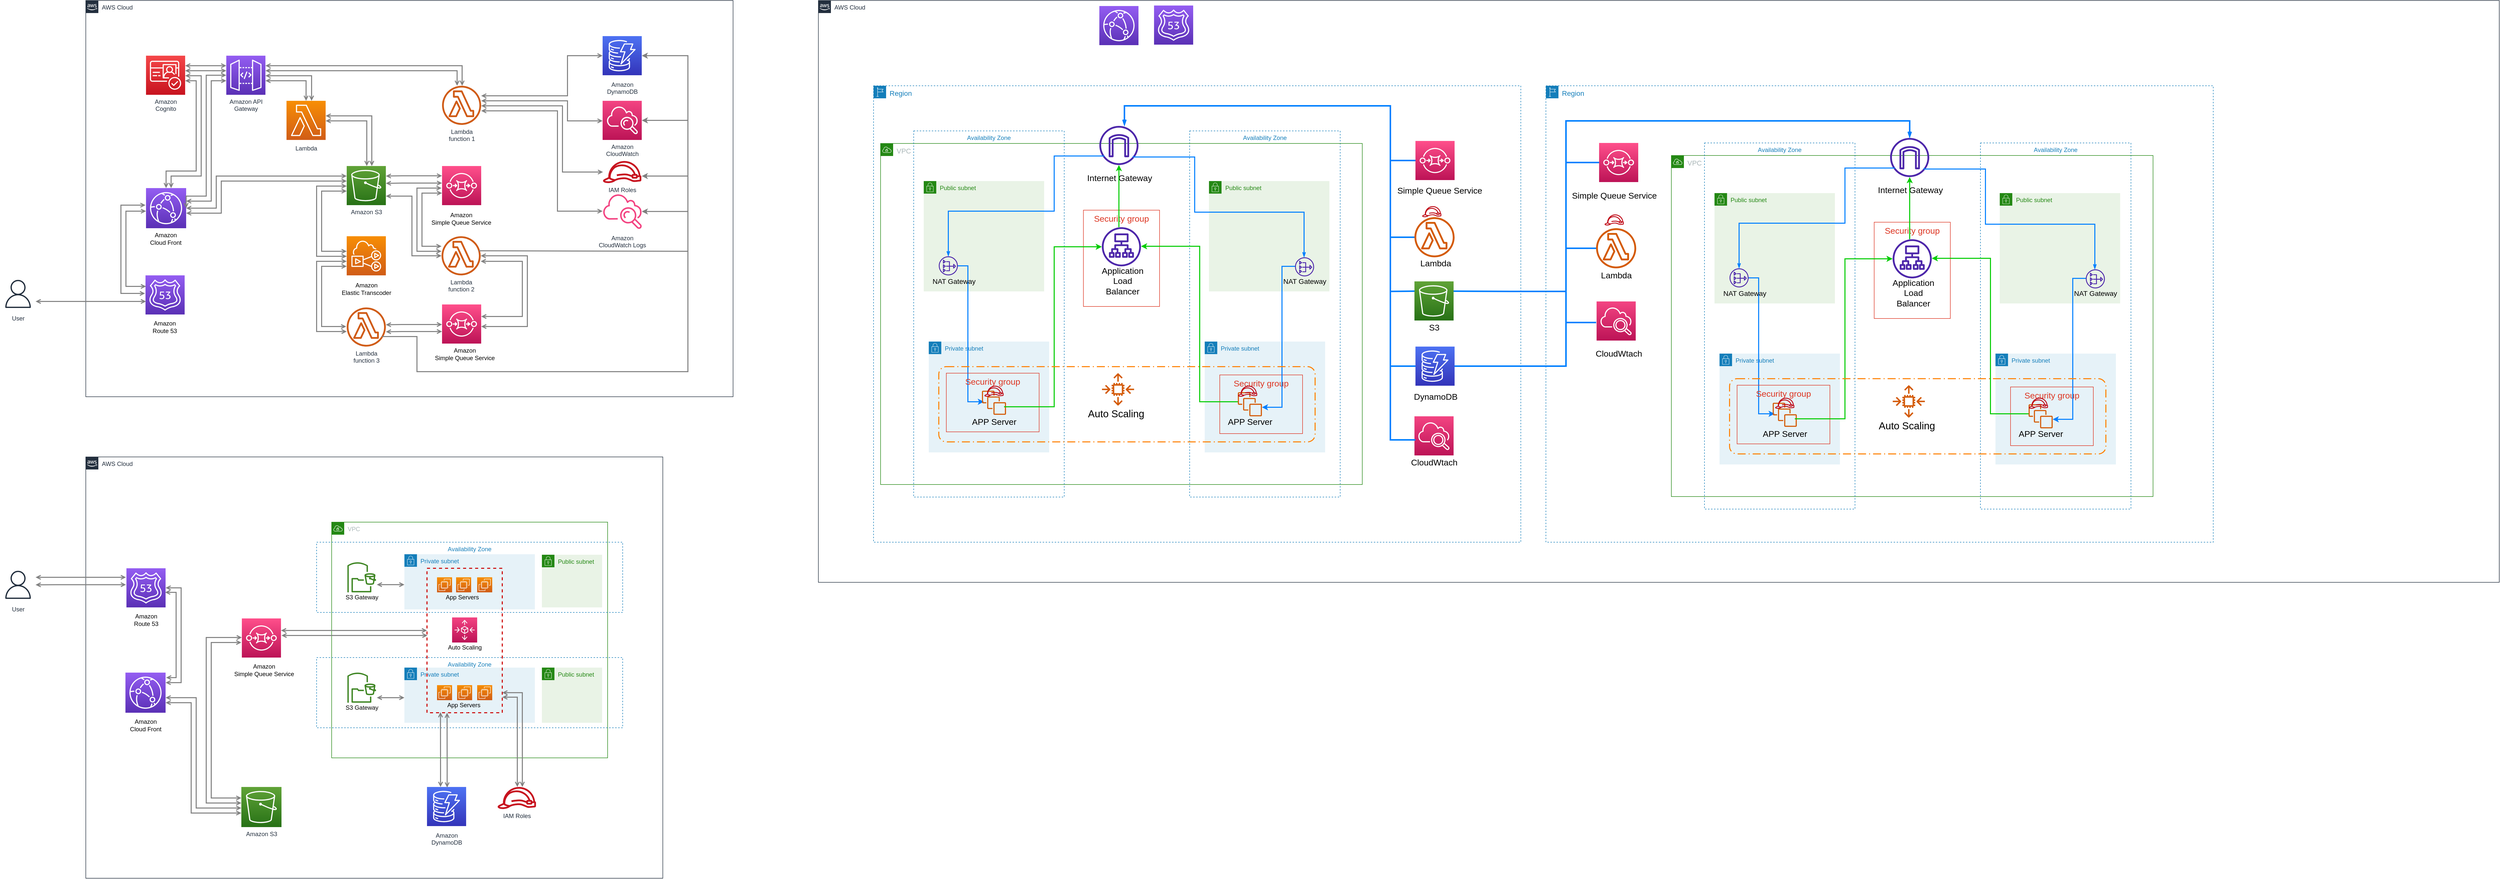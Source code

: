 <mxfile version="18.1.1" type="github">
  <diagram id="Ht1M8jgEwFfnCIfOTk4-" name="Page-1">
    <mxGraphModel dx="2370" dy="1385" grid="1" gridSize="10" guides="1" tooltips="1" connect="1" arrows="1" fold="1" page="1" pageScale="1" pageWidth="1169" pageHeight="827" math="0" shadow="0">
      <root>
        <mxCell id="0" />
        <mxCell id="1" parent="0" />
        <mxCell id="rXpL0Un035cBdJI2pf8q-1" value="AWS Cloud" style="points=[[0,0],[0.25,0],[0.5,0],[0.75,0],[1,0],[1,0.25],[1,0.5],[1,0.75],[1,1],[0.75,1],[0.5,1],[0.25,1],[0,1],[0,0.75],[0,0.5],[0,0.25]];outlineConnect=0;gradientColor=none;html=1;whiteSpace=wrap;fontSize=12;fontStyle=0;container=1;pointerEvents=0;collapsible=0;recursiveResize=0;shape=mxgraph.aws4.group;grIcon=mxgraph.aws4.group_aws_cloud_alt;strokeColor=#232F3E;fillColor=none;verticalAlign=top;align=left;spacingLeft=30;fontColor=#232F3E;dashed=0;" vertex="1" parent="1">
          <mxGeometry x="1720" y="180" width="3350" height="1160" as="geometry" />
        </mxCell>
        <mxCell id="rXpL0Un035cBdJI2pf8q-2" value="&lt;font style=&quot;font-size: 14px;&quot;&gt;Region&lt;/font&gt;" style="points=[[0,0],[0.25,0],[0.5,0],[0.75,0],[1,0],[1,0.25],[1,0.5],[1,0.75],[1,1],[0.75,1],[0.5,1],[0.25,1],[0,1],[0,0.75],[0,0.5],[0,0.25]];outlineConnect=0;gradientColor=none;html=1;whiteSpace=wrap;fontSize=12;fontStyle=0;container=1;pointerEvents=0;collapsible=0;recursiveResize=0;shape=mxgraph.aws4.group;grIcon=mxgraph.aws4.group_region;strokeColor=#147EBA;fillColor=none;verticalAlign=top;align=left;spacingLeft=30;fontColor=#147EBA;dashed=1;" vertex="1" parent="rXpL0Un035cBdJI2pf8q-1">
          <mxGeometry x="110" y="170" width="1290" height="910" as="geometry" />
        </mxCell>
        <mxCell id="rXpL0Un035cBdJI2pf8q-4" value="Availability Zone" style="fillColor=none;strokeColor=#147EBA;dashed=1;verticalAlign=top;fontStyle=0;fontColor=#147EBA;" vertex="1" parent="rXpL0Un035cBdJI2pf8q-2">
          <mxGeometry x="630" y="90" width="300" height="730" as="geometry" />
        </mxCell>
        <mxCell id="rXpL0Un035cBdJI2pf8q-5" value="&lt;font style=&quot;font-size: 14px;&quot;&gt;VPC&lt;/font&gt;" style="points=[[0,0],[0.25,0],[0.5,0],[0.75,0],[1,0],[1,0.25],[1,0.5],[1,0.75],[1,1],[0.75,1],[0.5,1],[0.25,1],[0,1],[0,0.75],[0,0.5],[0,0.25]];outlineConnect=0;gradientColor=none;html=1;whiteSpace=wrap;fontSize=12;fontStyle=0;container=1;pointerEvents=0;collapsible=0;recursiveResize=0;shape=mxgraph.aws4.group;grIcon=mxgraph.aws4.group_vpc;strokeColor=#248814;fillColor=none;verticalAlign=top;align=left;spacingLeft=30;fontColor=#AAB7B8;dashed=0;" vertex="1" parent="rXpL0Un035cBdJI2pf8q-2">
          <mxGeometry x="14" y="115" width="960" height="680" as="geometry" />
        </mxCell>
        <mxCell id="rXpL0Un035cBdJI2pf8q-6" value="Public subnet" style="points=[[0,0],[0.25,0],[0.5,0],[0.75,0],[1,0],[1,0.25],[1,0.5],[1,0.75],[1,1],[0.75,1],[0.5,1],[0.25,1],[0,1],[0,0.75],[0,0.5],[0,0.25]];outlineConnect=0;gradientColor=none;html=1;whiteSpace=wrap;fontSize=12;fontStyle=0;container=1;pointerEvents=0;collapsible=0;recursiveResize=0;shape=mxgraph.aws4.group;grIcon=mxgraph.aws4.group_security_group;grStroke=0;strokeColor=#248814;fillColor=#E9F3E6;verticalAlign=top;align=left;spacingLeft=30;fontColor=#248814;dashed=0;" vertex="1" parent="rXpL0Un035cBdJI2pf8q-5">
          <mxGeometry x="86" y="75" width="240" height="220" as="geometry" />
        </mxCell>
        <mxCell id="rXpL0Un035cBdJI2pf8q-7" value="Public subnet" style="points=[[0,0],[0.25,0],[0.5,0],[0.75,0],[1,0],[1,0.25],[1,0.5],[1,0.75],[1,1],[0.75,1],[0.5,1],[0.25,1],[0,1],[0,0.75],[0,0.5],[0,0.25]];outlineConnect=0;gradientColor=none;html=1;whiteSpace=wrap;fontSize=12;fontStyle=0;container=1;pointerEvents=0;collapsible=0;recursiveResize=0;shape=mxgraph.aws4.group;grIcon=mxgraph.aws4.group_security_group;grStroke=0;strokeColor=#248814;fillColor=#E9F3E6;verticalAlign=top;align=left;spacingLeft=30;fontColor=#248814;dashed=0;" vertex="1" parent="rXpL0Un035cBdJI2pf8q-5">
          <mxGeometry x="654.5" y="75" width="240" height="220" as="geometry" />
        </mxCell>
        <mxCell id="rXpL0Un035cBdJI2pf8q-91" value="Internet Gateway" style="text;html=1;resizable=0;autosize=1;align=center;verticalAlign=middle;points=[];fillColor=none;strokeColor=none;rounded=0;fontSize=17;fontColor=#000000;" vertex="1" parent="rXpL0Un035cBdJI2pf8q-5">
          <mxGeometry x="406" y="55" width="140" height="30" as="geometry" />
        </mxCell>
        <mxCell id="rXpL0Un035cBdJI2pf8q-3" value="Availability Zone" style="fillColor=none;strokeColor=#147EBA;dashed=1;verticalAlign=top;fontStyle=0;fontColor=#147EBA;" vertex="1" parent="rXpL0Un035cBdJI2pf8q-2">
          <mxGeometry x="80" y="90" width="300" height="730" as="geometry" />
        </mxCell>
        <mxCell id="rXpL0Un035cBdJI2pf8q-10" value="Private subnet" style="points=[[0,0],[0.25,0],[0.5,0],[0.75,0],[1,0],[1,0.25],[1,0.5],[1,0.75],[1,1],[0.75,1],[0.5,1],[0.25,1],[0,1],[0,0.75],[0,0.5],[0,0.25]];outlineConnect=0;gradientColor=none;html=1;whiteSpace=wrap;fontSize=12;fontStyle=0;container=1;pointerEvents=0;collapsible=0;recursiveResize=0;shape=mxgraph.aws4.group;grIcon=mxgraph.aws4.group_security_group;grStroke=0;strokeColor=#147EBA;fillColor=#E6F2F8;verticalAlign=top;align=left;spacingLeft=30;fontColor=#147EBA;dashed=0;" vertex="1" parent="rXpL0Un035cBdJI2pf8q-2">
          <mxGeometry x="660" y="510" width="240" height="221" as="geometry" />
        </mxCell>
        <mxCell id="rXpL0Un035cBdJI2pf8q-88" value="Security group" style="fillColor=none;strokeColor=#DD3522;verticalAlign=top;fontStyle=0;fontColor=#DD3522;fontSize=17;" vertex="1" parent="rXpL0Un035cBdJI2pf8q-2">
          <mxGeometry x="690" y="576.5" width="165" height="117" as="geometry" />
        </mxCell>
        <mxCell id="rXpL0Un035cBdJI2pf8q-8" value="Private subnet" style="points=[[0,0],[0.25,0],[0.5,0],[0.75,0],[1,0],[1,0.25],[1,0.5],[1,0.75],[1,1],[0.75,1],[0.5,1],[0.25,1],[0,1],[0,0.75],[0,0.5],[0,0.25]];outlineConnect=0;gradientColor=none;html=1;whiteSpace=wrap;fontSize=12;fontStyle=0;container=1;pointerEvents=0;collapsible=0;recursiveResize=0;shape=mxgraph.aws4.group;grIcon=mxgraph.aws4.group_security_group;grStroke=0;strokeColor=#147EBA;fillColor=#E6F2F8;verticalAlign=top;align=left;spacingLeft=30;fontColor=#147EBA;dashed=0;" vertex="1" parent="rXpL0Un035cBdJI2pf8q-2">
          <mxGeometry x="110" y="510" width="240" height="221" as="geometry" />
        </mxCell>
        <mxCell id="rXpL0Un035cBdJI2pf8q-86" value="Security group" style="fillColor=none;strokeColor=#DD3522;verticalAlign=top;fontStyle=0;fontColor=#DD3522;fontSize=17;" vertex="1" parent="rXpL0Un035cBdJI2pf8q-2">
          <mxGeometry x="418.25" y="248" width="151.75" height="192" as="geometry" />
        </mxCell>
        <mxCell id="rXpL0Un035cBdJI2pf8q-11" value="" style="sketch=0;points=[[0,0,0],[0.25,0,0],[0.5,0,0],[0.75,0,0],[1,0,0],[0,1,0],[0.25,1,0],[0.5,1,0],[0.75,1,0],[1,1,0],[0,0.25,0],[0,0.5,0],[0,0.75,0],[1,0.25,0],[1,0.5,0],[1,0.75,0]];outlineConnect=0;fontColor=#232F3E;gradientColor=#FF4F8B;gradientDirection=north;fillColor=#BC1356;strokeColor=#ffffff;dashed=0;verticalLabelPosition=bottom;verticalAlign=top;align=center;html=1;fontSize=12;fontStyle=0;aspect=fixed;shape=mxgraph.aws4.resourceIcon;resIcon=mxgraph.aws4.sqs;" vertex="1" parent="rXpL0Un035cBdJI2pf8q-2">
          <mxGeometry x="1080" y="110" width="78" height="78" as="geometry" />
        </mxCell>
        <mxCell id="rXpL0Un035cBdJI2pf8q-12" value="&lt;font style=&quot;font-size: 17px;&quot;&gt;Simple Queue Service&lt;/font&gt;" style="text;html=1;resizable=0;autosize=1;align=center;verticalAlign=middle;points=[];fillColor=none;strokeColor=none;rounded=0;" vertex="1" parent="rXpL0Un035cBdJI2pf8q-2">
          <mxGeometry x="1038" y="200" width="180" height="20" as="geometry" />
        </mxCell>
        <mxCell id="rXpL0Un035cBdJI2pf8q-13" value="" style="sketch=0;outlineConnect=0;fontColor=#232F3E;gradientColor=none;fillColor=#4D27AA;strokeColor=none;dashed=0;verticalLabelPosition=bottom;verticalAlign=top;align=center;html=1;fontSize=12;fontStyle=0;aspect=fixed;pointerEvents=1;shape=mxgraph.aws4.internet_gateway;" vertex="1" parent="rXpL0Un035cBdJI2pf8q-2">
          <mxGeometry x="450" y="80" width="78" height="78" as="geometry" />
        </mxCell>
        <mxCell id="rXpL0Un035cBdJI2pf8q-18" value="" style="sketch=0;outlineConnect=0;fontColor=#232F3E;gradientColor=none;fillColor=#D45B07;strokeColor=none;dashed=0;verticalLabelPosition=bottom;verticalAlign=top;align=center;html=1;fontSize=12;fontStyle=0;aspect=fixed;pointerEvents=1;shape=mxgraph.aws4.lambda_function;" vertex="1" parent="rXpL0Un035cBdJI2pf8q-2">
          <mxGeometry x="1078" y="262" width="80" height="80" as="geometry" />
        </mxCell>
        <mxCell id="rXpL0Un035cBdJI2pf8q-19" value="" style="sketch=0;points=[[0,0,0],[0.25,0,0],[0.5,0,0],[0.75,0,0],[1,0,0],[0,1,0],[0.25,1,0],[0.5,1,0],[0.75,1,0],[1,1,0],[0,0.25,0],[0,0.5,0],[0,0.75,0],[1,0.25,0],[1,0.5,0],[1,0.75,0]];outlineConnect=0;fontColor=#232F3E;gradientColor=#60A337;gradientDirection=north;fillColor=#277116;strokeColor=#ffffff;dashed=0;verticalLabelPosition=bottom;verticalAlign=top;align=center;html=1;fontSize=12;fontStyle=0;aspect=fixed;shape=mxgraph.aws4.resourceIcon;resIcon=mxgraph.aws4.s3;" vertex="1" parent="rXpL0Un035cBdJI2pf8q-2">
          <mxGeometry x="1078" y="390" width="78" height="78" as="geometry" />
        </mxCell>
        <mxCell id="rXpL0Un035cBdJI2pf8q-21" value="" style="sketch=0;points=[[0,0,0],[0.25,0,0],[0.5,0,0],[0.75,0,0],[1,0,0],[0,1,0],[0.25,1,0],[0.5,1,0],[0.75,1,0],[1,1,0],[0,0.25,0],[0,0.5,0],[0,0.75,0],[1,0.25,0],[1,0.5,0],[1,0.75,0]];outlineConnect=0;fontColor=#232F3E;gradientColor=#4D72F3;gradientDirection=north;fillColor=#3334B9;strokeColor=#ffffff;dashed=0;verticalLabelPosition=bottom;verticalAlign=top;align=center;html=1;fontSize=12;fontStyle=0;aspect=fixed;shape=mxgraph.aws4.resourceIcon;resIcon=mxgraph.aws4.dynamodb;" vertex="1" parent="rXpL0Un035cBdJI2pf8q-2">
          <mxGeometry x="1080" y="520" width="78" height="78" as="geometry" />
        </mxCell>
        <mxCell id="rXpL0Un035cBdJI2pf8q-22" value="" style="sketch=0;points=[[0,0,0],[0.25,0,0],[0.5,0,0],[0.75,0,0],[1,0,0],[0,1,0],[0.25,1,0],[0.5,1,0],[0.75,1,0],[1,1,0],[0,0.25,0],[0,0.5,0],[0,0.75,0],[1,0.25,0],[1,0.5,0],[1,0.75,0]];points=[[0,0,0],[0.25,0,0],[0.5,0,0],[0.75,0,0],[1,0,0],[0,1,0],[0.25,1,0],[0.5,1,0],[0.75,1,0],[1,1,0],[0,0.25,0],[0,0.5,0],[0,0.75,0],[1,0.25,0],[1,0.5,0],[1,0.75,0]];outlineConnect=0;fontColor=#232F3E;gradientColor=#F34482;gradientDirection=north;fillColor=#BC1356;strokeColor=#ffffff;dashed=0;verticalLabelPosition=bottom;verticalAlign=top;align=center;html=1;fontSize=12;fontStyle=0;aspect=fixed;shape=mxgraph.aws4.resourceIcon;resIcon=mxgraph.aws4.cloudwatch_2;" vertex="1" parent="rXpL0Un035cBdJI2pf8q-2">
          <mxGeometry x="1078" y="659" width="78" height="78" as="geometry" />
        </mxCell>
        <mxCell id="rXpL0Un035cBdJI2pf8q-90" value="" style="edgeStyle=orthogonalEdgeStyle;rounded=0;orthogonalLoop=1;jettySize=auto;html=1;fontSize=17;fontColor=#000000;entryX=0.405;entryY=0.487;entryDx=0;entryDy=0;entryPerimeter=0;strokeWidth=2;strokeColor=#007FFF;" edge="1" parent="rXpL0Un035cBdJI2pf8q-2" source="rXpL0Un035cBdJI2pf8q-16" target="rXpL0Un035cBdJI2pf8q-87">
          <mxGeometry relative="1" as="geometry">
            <mxPoint x="170.037" y="519" as="targetPoint" />
            <Array as="points">
              <mxPoint x="188" y="359" />
              <mxPoint x="188" y="630" />
            </Array>
          </mxGeometry>
        </mxCell>
        <mxCell id="rXpL0Un035cBdJI2pf8q-16" value="" style="sketch=0;outlineConnect=0;fontColor=#232F3E;gradientColor=none;fillColor=#4D27AA;strokeColor=none;dashed=0;verticalLabelPosition=bottom;verticalAlign=top;align=center;html=1;fontSize=12;fontStyle=0;aspect=fixed;pointerEvents=1;shape=mxgraph.aws4.nat_gateway;" vertex="1" parent="rXpL0Un035cBdJI2pf8q-2">
          <mxGeometry x="130" y="340" width="38" height="38" as="geometry" />
        </mxCell>
        <mxCell id="rXpL0Un035cBdJI2pf8q-23" value="NAT Gateway" style="text;html=1;resizable=0;autosize=1;align=center;verticalAlign=middle;points=[];fillColor=none;strokeColor=none;rounded=0;fontSize=14;" vertex="1" parent="rXpL0Un035cBdJI2pf8q-2">
          <mxGeometry x="110" y="380" width="100" height="20" as="geometry" />
        </mxCell>
        <mxCell id="rXpL0Un035cBdJI2pf8q-24" value="" style="sketch=0;outlineConnect=0;fontColor=#232F3E;gradientColor=none;fillColor=#4D27AA;strokeColor=none;dashed=0;verticalLabelPosition=bottom;verticalAlign=top;align=center;html=1;fontSize=12;fontStyle=0;aspect=fixed;pointerEvents=1;shape=mxgraph.aws4.nat_gateway;" vertex="1" parent="rXpL0Un035cBdJI2pf8q-2">
          <mxGeometry x="840" y="342" width="38" height="38" as="geometry" />
        </mxCell>
        <mxCell id="rXpL0Un035cBdJI2pf8q-25" value="NAT Gateway" style="text;html=1;resizable=0;autosize=1;align=center;verticalAlign=middle;points=[];fillColor=none;strokeColor=none;rounded=0;fontSize=14;" vertex="1" parent="rXpL0Un035cBdJI2pf8q-2">
          <mxGeometry x="809" y="380" width="100" height="20" as="geometry" />
        </mxCell>
        <mxCell id="rXpL0Un035cBdJI2pf8q-17" value="" style="sketch=0;outlineConnect=0;fontColor=#232F3E;gradientColor=none;fillColor=#4D27AA;strokeColor=none;dashed=0;verticalLabelPosition=bottom;verticalAlign=top;align=center;html=1;fontSize=12;fontStyle=0;aspect=fixed;pointerEvents=1;shape=mxgraph.aws4.application_load_balancer;" vertex="1" parent="rXpL0Un035cBdJI2pf8q-2">
          <mxGeometry x="455" y="282" width="78" height="78" as="geometry" />
        </mxCell>
        <mxCell id="rXpL0Un035cBdJI2pf8q-27" value="" style="sketch=0;outlineConnect=0;fontColor=#232F3E;gradientColor=none;fillColor=#D45B07;strokeColor=none;dashed=0;verticalLabelPosition=bottom;verticalAlign=top;align=center;html=1;fontSize=12;fontStyle=0;aspect=fixed;pointerEvents=1;shape=mxgraph.aws4.auto_scaling2;" vertex="1" parent="rXpL0Un035cBdJI2pf8q-2">
          <mxGeometry x="455" y="573" width="64.5" height="64.5" as="geometry" />
        </mxCell>
        <mxCell id="rXpL0Un035cBdJI2pf8q-28" value="&lt;font style=&quot;font-size: 17px;&quot;&gt;Application &lt;br&gt;Load &lt;br&gt;Balancer&lt;/font&gt;" style="text;html=1;resizable=0;autosize=1;align=center;verticalAlign=middle;points=[];fillColor=none;strokeColor=none;rounded=0;fontSize=14;" vertex="1" parent="rXpL0Un035cBdJI2pf8q-2">
          <mxGeometry x="445.5" y="360" width="100" height="60" as="geometry" />
        </mxCell>
        <mxCell id="rXpL0Un035cBdJI2pf8q-29" value="&lt;a style=&quot;text-decoration-line: none; -webkit-tap-highlight-color: rgba(0, 0, 0, 0.1); outline: 0px; font-family: arial, sans-serif; font-size: small; text-align: left; background-color: rgb(255, 255, 255);&quot; data-ved=&quot;2ahUKEwjeqJL6hPP3AhWjgFYBHTTMAuYQFnoECBAQAQ&quot; href=&quot;https://aws.amazon.com/autoscaling/&quot;&gt;&lt;h3 style=&quot;font-weight: normal; margin: 0px 0px 3px; padding: 10px 0px 0px; font-size: 20px; line-height: 1.3; display: inline-block;&quot; class=&quot;LC20lb MBeuO DKV0Md&quot;&gt;&lt;font color=&quot;#000000&quot;&gt;Auto Scaling&lt;/font&gt;&lt;/h3&gt;&lt;/a&gt;" style="text;html=1;resizable=0;autosize=1;align=center;verticalAlign=middle;points=[];fillColor=none;strokeColor=none;rounded=0;fontSize=17;" vertex="1" parent="rXpL0Un035cBdJI2pf8q-2">
          <mxGeometry x="418.25" y="630" width="130" height="40" as="geometry" />
        </mxCell>
        <mxCell id="rXpL0Un035cBdJI2pf8q-30" value="" style="sketch=0;outlineConnect=0;fontColor=#232F3E;gradientColor=none;fillColor=#D45B07;strokeColor=none;dashed=0;verticalLabelPosition=bottom;verticalAlign=top;align=center;html=1;fontSize=12;fontStyle=0;aspect=fixed;pointerEvents=1;shape=mxgraph.aws4.instances;" vertex="1" parent="rXpL0Un035cBdJI2pf8q-2">
          <mxGeometry x="216" y="608" width="48" height="48" as="geometry" />
        </mxCell>
        <mxCell id="rXpL0Un035cBdJI2pf8q-84" value="APP Server" style="text;html=1;resizable=0;autosize=1;align=center;verticalAlign=middle;points=[];fillColor=none;strokeColor=none;rounded=0;fontSize=17;fontColor=#000000;" vertex="1" parent="rXpL0Un035cBdJI2pf8q-2">
          <mxGeometry x="190" y="656" width="100" height="30" as="geometry" />
        </mxCell>
        <mxCell id="rXpL0Un035cBdJI2pf8q-85" value="APP Server" style="text;html=1;resizable=0;autosize=1;align=center;verticalAlign=middle;points=[];fillColor=none;strokeColor=none;rounded=0;fontSize=17;fontColor=#000000;" vertex="1" parent="rXpL0Un035cBdJI2pf8q-2">
          <mxGeometry x="700" y="656" width="100" height="30" as="geometry" />
        </mxCell>
        <mxCell id="rXpL0Un035cBdJI2pf8q-87" value="Security group" style="fillColor=none;strokeColor=#DD3522;verticalAlign=top;fontStyle=0;fontColor=#DD3522;fontSize=17;" vertex="1" parent="rXpL0Un035cBdJI2pf8q-2">
          <mxGeometry x="145" y="573" width="185" height="117" as="geometry" />
        </mxCell>
        <mxCell id="rXpL0Un035cBdJI2pf8q-92" value="" style="edgeStyle=orthogonalEdgeStyle;html=1;endArrow=none;elbow=vertical;startArrow=openThin;startFill=0;strokeColor=#007FFF;rounded=0;fontSize=17;fontColor=#000000;strokeWidth=2;entryX=0.128;entryY=0.769;entryDx=0;entryDy=0;entryPerimeter=0;" edge="1" parent="rXpL0Un035cBdJI2pf8q-2" source="rXpL0Un035cBdJI2pf8q-16" target="rXpL0Un035cBdJI2pf8q-13">
          <mxGeometry width="100" relative="1" as="geometry">
            <mxPoint x="350" y="380" as="sourcePoint" />
            <mxPoint x="450" y="380" as="targetPoint" />
            <Array as="points">
              <mxPoint x="149" y="250" />
              <mxPoint x="360" y="250" />
              <mxPoint x="360" y="140" />
            </Array>
          </mxGeometry>
        </mxCell>
        <mxCell id="rXpL0Un035cBdJI2pf8q-93" value="" style="edgeStyle=orthogonalEdgeStyle;html=1;endArrow=none;elbow=vertical;startArrow=openThin;startFill=0;strokeColor=#007FFF;rounded=0;fontSize=17;fontColor=#000000;strokeWidth=2;entryX=0.867;entryY=0.771;entryDx=0;entryDy=0;entryPerimeter=0;" edge="1" parent="rXpL0Un035cBdJI2pf8q-2" target="rXpL0Un035cBdJI2pf8q-13">
          <mxGeometry width="100" relative="1" as="geometry">
            <mxPoint x="858.0" y="342" as="sourcePoint" />
            <mxPoint x="1159" y="142.0" as="targetPoint" />
            <Array as="points">
              <mxPoint x="858" y="252" />
              <mxPoint x="640" y="252" />
              <mxPoint x="640" y="142" />
              <mxPoint x="518" y="142" />
            </Array>
          </mxGeometry>
        </mxCell>
        <mxCell id="rXpL0Un035cBdJI2pf8q-94" value="" style="edgeStyle=orthogonalEdgeStyle;rounded=0;orthogonalLoop=1;jettySize=auto;html=1;fontSize=17;fontColor=#000000;strokeWidth=2;strokeColor=#007FFF;" edge="1" parent="rXpL0Un035cBdJI2pf8q-2" source="rXpL0Un035cBdJI2pf8q-24">
          <mxGeometry relative="1" as="geometry">
            <mxPoint x="794" y="359.997" as="sourcePoint" />
            <mxPoint x="774" y="640.96" as="targetPoint" />
            <Array as="points">
              <mxPoint x="814" y="360" />
              <mxPoint x="814" y="641" />
            </Array>
          </mxGeometry>
        </mxCell>
        <mxCell id="rXpL0Un035cBdJI2pf8q-95" value="" style="edgeStyle=orthogonalEdgeStyle;rounded=0;orthogonalLoop=1;jettySize=auto;html=1;fontSize=17;fontColor=#000000;strokeWidth=2;strokeColor=#00CC00;exitX=0.622;exitY=0.573;exitDx=0;exitDy=0;exitPerimeter=0;" edge="1" parent="rXpL0Un035cBdJI2pf8q-2" source="rXpL0Un035cBdJI2pf8q-87" target="rXpL0Un035cBdJI2pf8q-17">
          <mxGeometry relative="1" as="geometry">
            <mxPoint x="340.0" y="398.95" as="sourcePoint" />
            <mxPoint x="391.925" y="669.929" as="targetPoint" />
            <Array as="points">
              <mxPoint x="360" y="640" />
              <mxPoint x="360" y="321" />
            </Array>
          </mxGeometry>
        </mxCell>
        <mxCell id="rXpL0Un035cBdJI2pf8q-96" value="" style="edgeStyle=orthogonalEdgeStyle;rounded=0;orthogonalLoop=1;jettySize=auto;html=1;fontSize=17;fontColor=#000000;strokeWidth=2;strokeColor=#00CC00;" edge="1" parent="rXpL0Un035cBdJI2pf8q-2" source="rXpL0Un035cBdJI2pf8q-82" target="rXpL0Un035cBdJI2pf8q-17">
          <mxGeometry relative="1" as="geometry">
            <mxPoint x="720" y="650" as="sourcePoint" />
            <mxPoint x="465" y="331.0" as="targetPoint" />
            <Array as="points">
              <mxPoint x="650" y="630" />
              <mxPoint x="650" y="320" />
            </Array>
          </mxGeometry>
        </mxCell>
        <mxCell id="rXpL0Un035cBdJI2pf8q-82" value="" style="sketch=0;outlineConnect=0;fontColor=#232F3E;gradientColor=none;fillColor=#D45B07;strokeColor=none;dashed=0;verticalLabelPosition=bottom;verticalAlign=top;align=center;html=1;fontSize=12;fontStyle=0;aspect=fixed;pointerEvents=1;shape=mxgraph.aws4.instances;" vertex="1" parent="rXpL0Un035cBdJI2pf8q-2">
          <mxGeometry x="726" y="611" width="48" height="48" as="geometry" />
        </mxCell>
        <mxCell id="rXpL0Un035cBdJI2pf8q-26" value="" style="rounded=1;arcSize=10;dashed=1;fillColor=none;gradientColor=none;dashPattern=8 3 1 3;strokeWidth=2;fontSize=14;strokeColor=#FF8000;" vertex="1" parent="rXpL0Un035cBdJI2pf8q-2">
          <mxGeometry x="130" y="560" width="750" height="150" as="geometry" />
        </mxCell>
        <mxCell id="rXpL0Un035cBdJI2pf8q-97" value="" style="edgeStyle=orthogonalEdgeStyle;rounded=0;orthogonalLoop=1;jettySize=auto;html=1;fontSize=17;fontColor=#000000;strokeWidth=2;strokeColor=#00CC00;" edge="1" parent="rXpL0Un035cBdJI2pf8q-2" source="rXpL0Un035cBdJI2pf8q-17" target="rXpL0Un035cBdJI2pf8q-13">
          <mxGeometry relative="1" as="geometry">
            <mxPoint x="736" y="640" as="sourcePoint" />
            <mxPoint x="543" y="330" as="targetPoint" />
            <Array as="points">
              <mxPoint x="489" y="250" />
              <mxPoint x="489" y="250" />
            </Array>
          </mxGeometry>
        </mxCell>
        <mxCell id="rXpL0Un035cBdJI2pf8q-98" value="" style="sketch=0;outlineConnect=0;fontColor=#232F3E;gradientColor=none;fillColor=#BF0816;strokeColor=none;dashed=0;verticalLabelPosition=bottom;verticalAlign=top;align=center;html=1;fontSize=12;fontStyle=0;aspect=fixed;pointerEvents=1;shape=mxgraph.aws4.role;" vertex="1" parent="rXpL0Un035cBdJI2pf8q-2">
          <mxGeometry x="220.5" y="598" width="39" height="22" as="geometry" />
        </mxCell>
        <mxCell id="rXpL0Un035cBdJI2pf8q-99" value="" style="sketch=0;outlineConnect=0;fontColor=#232F3E;gradientColor=none;fillColor=#BF0816;strokeColor=none;dashed=0;verticalLabelPosition=bottom;verticalAlign=top;align=center;html=1;fontSize=12;fontStyle=0;aspect=fixed;pointerEvents=1;shape=mxgraph.aws4.role;" vertex="1" parent="rXpL0Un035cBdJI2pf8q-2">
          <mxGeometry x="726" y="598" width="39" height="22" as="geometry" />
        </mxCell>
        <mxCell id="rXpL0Un035cBdJI2pf8q-100" value="" style="sketch=0;outlineConnect=0;fontColor=#232F3E;gradientColor=none;fillColor=#BF0816;strokeColor=none;dashed=0;verticalLabelPosition=bottom;verticalAlign=top;align=center;html=1;fontSize=12;fontStyle=0;aspect=fixed;pointerEvents=1;shape=mxgraph.aws4.role;" vertex="1" parent="rXpL0Un035cBdJI2pf8q-2">
          <mxGeometry x="1093" y="240" width="39" height="22" as="geometry" />
        </mxCell>
        <mxCell id="rXpL0Un035cBdJI2pf8q-101" value="" style="edgeStyle=orthogonalEdgeStyle;html=1;endArrow=none;elbow=vertical;startArrow=openThin;startFill=0;strokeColor=#007FFF;rounded=0;fontSize=17;fontColor=#000000;strokeWidth=3;" edge="1" parent="rXpL0Un035cBdJI2pf8q-2" source="rXpL0Un035cBdJI2pf8q-13" target="rXpL0Un035cBdJI2pf8q-11">
          <mxGeometry width="100" relative="1" as="geometry">
            <mxPoint x="868" y="352" as="sourcePoint" />
            <mxPoint x="527.626" y="150.138" as="targetPoint" />
            <Array as="points">
              <mxPoint x="500" y="40" />
              <mxPoint x="1030" y="40" />
              <mxPoint x="1030" y="149" />
            </Array>
          </mxGeometry>
        </mxCell>
        <mxCell id="rXpL0Un035cBdJI2pf8q-103" value="Lambda" style="text;html=1;resizable=0;autosize=1;align=center;verticalAlign=middle;points=[];fillColor=none;strokeColor=none;rounded=0;fontSize=17;fontColor=#000000;" vertex="1" parent="rXpL0Un035cBdJI2pf8q-2">
          <mxGeometry x="1080" y="340" width="80" height="30" as="geometry" />
        </mxCell>
        <mxCell id="rXpL0Un035cBdJI2pf8q-104" value="" style="endArrow=none;html=1;rounded=0;fontSize=17;fontColor=#000000;strokeColor=#007FFF;strokeWidth=3;exitX=0;exitY=0.25;exitDx=0;exitDy=0;exitPerimeter=0;" edge="1" parent="rXpL0Un035cBdJI2pf8q-2" source="rXpL0Un035cBdJI2pf8q-19">
          <mxGeometry width="50" height="50" relative="1" as="geometry">
            <mxPoint x="1078.001" y="452" as="sourcePoint" />
            <mxPoint x="1030" y="300" as="targetPoint" />
            <Array as="points">
              <mxPoint x="1030" y="410" />
            </Array>
          </mxGeometry>
        </mxCell>
        <mxCell id="rXpL0Un035cBdJI2pf8q-105" value="S3" style="text;html=1;resizable=0;autosize=1;align=center;verticalAlign=middle;points=[];fillColor=none;strokeColor=none;rounded=0;fontSize=17;fontColor=#000000;" vertex="1" parent="rXpL0Un035cBdJI2pf8q-2">
          <mxGeometry x="1097" y="468" width="40" height="30" as="geometry" />
        </mxCell>
        <mxCell id="rXpL0Un035cBdJI2pf8q-106" value="" style="endArrow=none;html=1;rounded=0;fontSize=17;fontColor=#000000;strokeColor=#007FFF;strokeWidth=3;exitX=0;exitY=0.5;exitDx=0;exitDy=0;exitPerimeter=0;" edge="1" parent="rXpL0Un035cBdJI2pf8q-2" source="rXpL0Un035cBdJI2pf8q-21">
          <mxGeometry width="50" height="50" relative="1" as="geometry">
            <mxPoint x="1078.0" y="519.5" as="sourcePoint" />
            <mxPoint x="1030" y="410" as="targetPoint" />
            <Array as="points">
              <mxPoint x="1030" y="559" />
            </Array>
          </mxGeometry>
        </mxCell>
        <mxCell id="rXpL0Un035cBdJI2pf8q-107" value="" style="endArrow=none;html=1;rounded=0;fontSize=17;fontColor=#000000;strokeColor=#007FFF;strokeWidth=3;exitX=0;exitY=0.5;exitDx=0;exitDy=0;exitPerimeter=0;" edge="1" parent="rXpL0Un035cBdJI2pf8q-2">
          <mxGeometry width="50" height="50" relative="1" as="geometry">
            <mxPoint x="1080" y="706" as="sourcePoint" />
            <mxPoint x="1030" y="557" as="targetPoint" />
            <Array as="points">
              <mxPoint x="1030" y="706" />
            </Array>
          </mxGeometry>
        </mxCell>
        <mxCell id="rXpL0Un035cBdJI2pf8q-108" value="DynamoDB" style="text;html=1;resizable=0;autosize=1;align=center;verticalAlign=middle;points=[];fillColor=none;strokeColor=none;rounded=0;fontSize=17;fontColor=#000000;" vertex="1" parent="rXpL0Un035cBdJI2pf8q-2">
          <mxGeometry x="1070" y="605.5" width="100" height="30" as="geometry" />
        </mxCell>
        <mxCell id="rXpL0Un035cBdJI2pf8q-109" value="CloudWtach" style="text;html=1;resizable=0;autosize=1;align=center;verticalAlign=middle;points=[];fillColor=none;strokeColor=none;rounded=0;fontSize=17;fontColor=#000000;" vertex="1" parent="rXpL0Un035cBdJI2pf8q-2">
          <mxGeometry x="1062" y="737" width="110" height="30" as="geometry" />
        </mxCell>
        <mxCell id="rXpL0Un035cBdJI2pf8q-164" value="" style="endArrow=none;html=1;rounded=0;fontSize=17;fontColor=#000000;strokeColor=#007FFF;strokeWidth=3;entryX=1;entryY=0.25;entryDx=0;entryDy=0;entryPerimeter=0;" edge="1" parent="rXpL0Un035cBdJI2pf8q-2" target="rXpL0Un035cBdJI2pf8q-19">
          <mxGeometry width="50" height="50" relative="1" as="geometry">
            <mxPoint x="1380" y="410" as="sourcePoint" />
            <mxPoint x="1200" y="420" as="targetPoint" />
            <Array as="points">
              <mxPoint x="1270" y="410" />
            </Array>
          </mxGeometry>
        </mxCell>
        <mxCell id="rXpL0Un035cBdJI2pf8q-14" value="" style="sketch=0;points=[[0,0,0],[0.25,0,0],[0.5,0,0],[0.75,0,0],[1,0,0],[0,1,0],[0.25,1,0],[0.5,1,0],[0.75,1,0],[1,1,0],[0,0.25,0],[0,0.5,0],[0,0.75,0],[1,0.25,0],[1,0.5,0],[1,0.75,0]];outlineConnect=0;fontColor=#232F3E;gradientColor=#945DF2;gradientDirection=north;fillColor=#5A30B5;strokeColor=#ffffff;dashed=0;verticalLabelPosition=bottom;verticalAlign=top;align=center;html=1;fontSize=12;fontStyle=0;aspect=fixed;shape=mxgraph.aws4.resourceIcon;resIcon=mxgraph.aws4.route_53;" vertex="1" parent="rXpL0Un035cBdJI2pf8q-1">
          <mxGeometry x="669" y="10" width="78" height="78" as="geometry" />
        </mxCell>
        <mxCell id="rXpL0Un035cBdJI2pf8q-15" value="" style="sketch=0;points=[[0,0,0],[0.25,0,0],[0.5,0,0],[0.75,0,0],[1,0,0],[0,1,0],[0.25,1,0],[0.5,1,0],[0.75,1,0],[1,1,0],[0,0.25,0],[0,0.5,0],[0,0.75,0],[1,0.25,0],[1,0.5,0],[1,0.75,0]];outlineConnect=0;fontColor=#232F3E;gradientColor=#945DF2;gradientDirection=north;fillColor=#5A30B5;strokeColor=#ffffff;dashed=0;verticalLabelPosition=bottom;verticalAlign=top;align=center;html=1;fontSize=12;fontStyle=0;aspect=fixed;shape=mxgraph.aws4.resourceIcon;resIcon=mxgraph.aws4.cloudfront;" vertex="1" parent="rXpL0Un035cBdJI2pf8q-1">
          <mxGeometry x="560" y="11" width="78" height="78" as="geometry" />
        </mxCell>
        <mxCell id="rXpL0Un035cBdJI2pf8q-110" value="&lt;font style=&quot;font-size: 14px;&quot;&gt;Region&lt;/font&gt;" style="points=[[0,0],[0.25,0],[0.5,0],[0.75,0],[1,0],[1,0.25],[1,0.5],[1,0.75],[1,1],[0.75,1],[0.5,1],[0.25,1],[0,1],[0,0.75],[0,0.5],[0,0.25]];outlineConnect=0;gradientColor=none;html=1;whiteSpace=wrap;fontSize=12;fontStyle=0;container=1;pointerEvents=0;collapsible=0;recursiveResize=0;shape=mxgraph.aws4.group;grIcon=mxgraph.aws4.group_region;strokeColor=#147EBA;fillColor=none;verticalAlign=top;align=left;spacingLeft=30;fontColor=#147EBA;dashed=1;" vertex="1" parent="rXpL0Un035cBdJI2pf8q-1">
          <mxGeometry x="1450" y="170" width="1330" height="910" as="geometry" />
        </mxCell>
        <mxCell id="rXpL0Un035cBdJI2pf8q-111" value="Availability Zone" style="fillColor=none;strokeColor=#147EBA;dashed=1;verticalAlign=top;fontStyle=0;fontColor=#147EBA;" vertex="1" parent="rXpL0Un035cBdJI2pf8q-110">
          <mxGeometry x="866" y="114" width="300" height="730" as="geometry" />
        </mxCell>
        <mxCell id="rXpL0Un035cBdJI2pf8q-112" value="&lt;font style=&quot;font-size: 14px;&quot;&gt;VPC&lt;/font&gt;" style="points=[[0,0],[0.25,0],[0.5,0],[0.75,0],[1,0],[1,0.25],[1,0.5],[1,0.75],[1,1],[0.75,1],[0.5,1],[0.25,1],[0,1],[0,0.75],[0,0.5],[0,0.25]];outlineConnect=0;gradientColor=none;html=1;whiteSpace=wrap;fontSize=12;fontStyle=0;container=1;pointerEvents=0;collapsible=0;recursiveResize=0;shape=mxgraph.aws4.group;grIcon=mxgraph.aws4.group_vpc;strokeColor=#248814;fillColor=none;verticalAlign=top;align=left;spacingLeft=30;fontColor=#AAB7B8;dashed=0;" vertex="1" parent="rXpL0Un035cBdJI2pf8q-110">
          <mxGeometry x="250" y="139" width="960" height="680" as="geometry" />
        </mxCell>
        <mxCell id="rXpL0Un035cBdJI2pf8q-113" value="Public subnet" style="points=[[0,0],[0.25,0],[0.5,0],[0.75,0],[1,0],[1,0.25],[1,0.5],[1,0.75],[1,1],[0.75,1],[0.5,1],[0.25,1],[0,1],[0,0.75],[0,0.5],[0,0.25]];outlineConnect=0;gradientColor=none;html=1;whiteSpace=wrap;fontSize=12;fontStyle=0;container=1;pointerEvents=0;collapsible=0;recursiveResize=0;shape=mxgraph.aws4.group;grIcon=mxgraph.aws4.group_security_group;grStroke=0;strokeColor=#248814;fillColor=#E9F3E6;verticalAlign=top;align=left;spacingLeft=30;fontColor=#248814;dashed=0;" vertex="1" parent="rXpL0Un035cBdJI2pf8q-112">
          <mxGeometry x="86" y="75" width="240" height="220" as="geometry" />
        </mxCell>
        <mxCell id="rXpL0Un035cBdJI2pf8q-114" value="Public subnet" style="points=[[0,0],[0.25,0],[0.5,0],[0.75,0],[1,0],[1,0.25],[1,0.5],[1,0.75],[1,1],[0.75,1],[0.5,1],[0.25,1],[0,1],[0,0.75],[0,0.5],[0,0.25]];outlineConnect=0;gradientColor=none;html=1;whiteSpace=wrap;fontSize=12;fontStyle=0;container=1;pointerEvents=0;collapsible=0;recursiveResize=0;shape=mxgraph.aws4.group;grIcon=mxgraph.aws4.group_security_group;grStroke=0;strokeColor=#248814;fillColor=#E9F3E6;verticalAlign=top;align=left;spacingLeft=30;fontColor=#248814;dashed=0;" vertex="1" parent="rXpL0Un035cBdJI2pf8q-112">
          <mxGeometry x="654.5" y="75" width="240" height="220" as="geometry" />
        </mxCell>
        <mxCell id="rXpL0Un035cBdJI2pf8q-115" value="Internet Gateway" style="text;html=1;resizable=0;autosize=1;align=center;verticalAlign=middle;points=[];fillColor=none;strokeColor=none;rounded=0;fontSize=17;fontColor=#000000;" vertex="1" parent="rXpL0Un035cBdJI2pf8q-112">
          <mxGeometry x="406" y="55" width="140" height="30" as="geometry" />
        </mxCell>
        <mxCell id="rXpL0Un035cBdJI2pf8q-116" value="Availability Zone" style="fillColor=none;strokeColor=#147EBA;dashed=1;verticalAlign=top;fontStyle=0;fontColor=#147EBA;" vertex="1" parent="rXpL0Un035cBdJI2pf8q-110">
          <mxGeometry x="316" y="114" width="300" height="730" as="geometry" />
        </mxCell>
        <mxCell id="rXpL0Un035cBdJI2pf8q-117" value="Private subnet" style="points=[[0,0],[0.25,0],[0.5,0],[0.75,0],[1,0],[1,0.25],[1,0.5],[1,0.75],[1,1],[0.75,1],[0.5,1],[0.25,1],[0,1],[0,0.75],[0,0.5],[0,0.25]];outlineConnect=0;gradientColor=none;html=1;whiteSpace=wrap;fontSize=12;fontStyle=0;container=1;pointerEvents=0;collapsible=0;recursiveResize=0;shape=mxgraph.aws4.group;grIcon=mxgraph.aws4.group_security_group;grStroke=0;strokeColor=#147EBA;fillColor=#E6F2F8;verticalAlign=top;align=left;spacingLeft=30;fontColor=#147EBA;dashed=0;" vertex="1" parent="rXpL0Un035cBdJI2pf8q-110">
          <mxGeometry x="896" y="534" width="240" height="221" as="geometry" />
        </mxCell>
        <mxCell id="rXpL0Un035cBdJI2pf8q-118" value="Security group" style="fillColor=none;strokeColor=#DD3522;verticalAlign=top;fontStyle=0;fontColor=#DD3522;fontSize=17;" vertex="1" parent="rXpL0Un035cBdJI2pf8q-110">
          <mxGeometry x="926" y="600.5" width="165" height="117" as="geometry" />
        </mxCell>
        <mxCell id="rXpL0Un035cBdJI2pf8q-119" value="Private subnet" style="points=[[0,0],[0.25,0],[0.5,0],[0.75,0],[1,0],[1,0.25],[1,0.5],[1,0.75],[1,1],[0.75,1],[0.5,1],[0.25,1],[0,1],[0,0.75],[0,0.5],[0,0.25]];outlineConnect=0;gradientColor=none;html=1;whiteSpace=wrap;fontSize=12;fontStyle=0;container=1;pointerEvents=0;collapsible=0;recursiveResize=0;shape=mxgraph.aws4.group;grIcon=mxgraph.aws4.group_security_group;grStroke=0;strokeColor=#147EBA;fillColor=#E6F2F8;verticalAlign=top;align=left;spacingLeft=30;fontColor=#147EBA;dashed=0;" vertex="1" parent="rXpL0Un035cBdJI2pf8q-110">
          <mxGeometry x="346" y="534" width="240" height="221" as="geometry" />
        </mxCell>
        <mxCell id="rXpL0Un035cBdJI2pf8q-120" value="Security group" style="fillColor=none;strokeColor=#DD3522;verticalAlign=top;fontStyle=0;fontColor=#DD3522;fontSize=17;" vertex="1" parent="rXpL0Un035cBdJI2pf8q-110">
          <mxGeometry x="654.25" y="272" width="151.75" height="192" as="geometry" />
        </mxCell>
        <mxCell id="rXpL0Un035cBdJI2pf8q-121" value="" style="sketch=0;points=[[0,0,0],[0.25,0,0],[0.5,0,0],[0.75,0,0],[1,0,0],[0,1,0],[0.25,1,0],[0.5,1,0],[0.75,1,0],[1,1,0],[0,0.25,0],[0,0.5,0],[0,0.75,0],[1,0.25,0],[1,0.5,0],[1,0.75,0]];outlineConnect=0;fontColor=#232F3E;gradientColor=#FF4F8B;gradientDirection=north;fillColor=#BC1356;strokeColor=#ffffff;dashed=0;verticalLabelPosition=bottom;verticalAlign=top;align=center;html=1;fontSize=12;fontStyle=0;aspect=fixed;shape=mxgraph.aws4.resourceIcon;resIcon=mxgraph.aws4.sqs;" vertex="1" parent="rXpL0Un035cBdJI2pf8q-110">
          <mxGeometry x="106" y="114" width="78" height="78" as="geometry" />
        </mxCell>
        <mxCell id="rXpL0Un035cBdJI2pf8q-122" value="&lt;font style=&quot;font-size: 17px;&quot;&gt;Simple Queue Service&lt;/font&gt;" style="text;html=1;resizable=0;autosize=1;align=center;verticalAlign=middle;points=[];fillColor=none;strokeColor=none;rounded=0;" vertex="1" parent="rXpL0Un035cBdJI2pf8q-110">
          <mxGeometry x="46" y="210" width="180" height="20" as="geometry" />
        </mxCell>
        <mxCell id="rXpL0Un035cBdJI2pf8q-123" value="" style="sketch=0;outlineConnect=0;fontColor=#232F3E;gradientColor=none;fillColor=#4D27AA;strokeColor=none;dashed=0;verticalLabelPosition=bottom;verticalAlign=top;align=center;html=1;fontSize=12;fontStyle=0;aspect=fixed;pointerEvents=1;shape=mxgraph.aws4.internet_gateway;" vertex="1" parent="rXpL0Un035cBdJI2pf8q-110">
          <mxGeometry x="686" y="104" width="78" height="78" as="geometry" />
        </mxCell>
        <mxCell id="rXpL0Un035cBdJI2pf8q-124" value="" style="sketch=0;outlineConnect=0;fontColor=#232F3E;gradientColor=none;fillColor=#D45B07;strokeColor=none;dashed=0;verticalLabelPosition=bottom;verticalAlign=top;align=center;html=1;fontSize=12;fontStyle=0;aspect=fixed;pointerEvents=1;shape=mxgraph.aws4.lambda_function;" vertex="1" parent="rXpL0Un035cBdJI2pf8q-110">
          <mxGeometry x="100" y="284" width="80" height="80" as="geometry" />
        </mxCell>
        <mxCell id="rXpL0Un035cBdJI2pf8q-127" value="" style="sketch=0;points=[[0,0,0],[0.25,0,0],[0.5,0,0],[0.75,0,0],[1,0,0],[0,1,0],[0.25,1,0],[0.5,1,0],[0.75,1,0],[1,1,0],[0,0.25,0],[0,0.5,0],[0,0.75,0],[1,0.25,0],[1,0.5,0],[1,0.75,0]];points=[[0,0,0],[0.25,0,0],[0.5,0,0],[0.75,0,0],[1,0,0],[0,1,0],[0.25,1,0],[0.5,1,0],[0.75,1,0],[1,1,0],[0,0.25,0],[0,0.5,0],[0,0.75,0],[1,0.25,0],[1,0.5,0],[1,0.75,0]];outlineConnect=0;fontColor=#232F3E;gradientColor=#F34482;gradientDirection=north;fillColor=#BC1356;strokeColor=#ffffff;dashed=0;verticalLabelPosition=bottom;verticalAlign=top;align=center;html=1;fontSize=12;fontStyle=0;aspect=fixed;shape=mxgraph.aws4.resourceIcon;resIcon=mxgraph.aws4.cloudwatch_2;" vertex="1" parent="rXpL0Un035cBdJI2pf8q-110">
          <mxGeometry x="101" y="430" width="78" height="78" as="geometry" />
        </mxCell>
        <mxCell id="rXpL0Un035cBdJI2pf8q-128" value="" style="edgeStyle=orthogonalEdgeStyle;rounded=0;orthogonalLoop=1;jettySize=auto;html=1;fontSize=17;fontColor=#000000;entryX=0.405;entryY=0.487;entryDx=0;entryDy=0;entryPerimeter=0;strokeWidth=2;strokeColor=#007FFF;" edge="1" parent="rXpL0Un035cBdJI2pf8q-110" source="rXpL0Un035cBdJI2pf8q-129" target="rXpL0Un035cBdJI2pf8q-140">
          <mxGeometry relative="1" as="geometry">
            <mxPoint x="406.037" y="543" as="targetPoint" />
            <Array as="points">
              <mxPoint x="424" y="383" />
              <mxPoint x="424" y="654" />
            </Array>
          </mxGeometry>
        </mxCell>
        <mxCell id="rXpL0Un035cBdJI2pf8q-129" value="" style="sketch=0;outlineConnect=0;fontColor=#232F3E;gradientColor=none;fillColor=#4D27AA;strokeColor=none;dashed=0;verticalLabelPosition=bottom;verticalAlign=top;align=center;html=1;fontSize=12;fontStyle=0;aspect=fixed;pointerEvents=1;shape=mxgraph.aws4.nat_gateway;" vertex="1" parent="rXpL0Un035cBdJI2pf8q-110">
          <mxGeometry x="366" y="364" width="38" height="38" as="geometry" />
        </mxCell>
        <mxCell id="rXpL0Un035cBdJI2pf8q-130" value="NAT Gateway" style="text;html=1;resizable=0;autosize=1;align=center;verticalAlign=middle;points=[];fillColor=none;strokeColor=none;rounded=0;fontSize=14;" vertex="1" parent="rXpL0Un035cBdJI2pf8q-110">
          <mxGeometry x="346" y="404" width="100" height="20" as="geometry" />
        </mxCell>
        <mxCell id="rXpL0Un035cBdJI2pf8q-131" value="" style="sketch=0;outlineConnect=0;fontColor=#232F3E;gradientColor=none;fillColor=#4D27AA;strokeColor=none;dashed=0;verticalLabelPosition=bottom;verticalAlign=top;align=center;html=1;fontSize=12;fontStyle=0;aspect=fixed;pointerEvents=1;shape=mxgraph.aws4.nat_gateway;" vertex="1" parent="rXpL0Un035cBdJI2pf8q-110">
          <mxGeometry x="1076" y="366" width="38" height="38" as="geometry" />
        </mxCell>
        <mxCell id="rXpL0Un035cBdJI2pf8q-132" value="NAT Gateway" style="text;html=1;resizable=0;autosize=1;align=center;verticalAlign=middle;points=[];fillColor=none;strokeColor=none;rounded=0;fontSize=14;" vertex="1" parent="rXpL0Un035cBdJI2pf8q-110">
          <mxGeometry x="1045" y="404" width="100" height="20" as="geometry" />
        </mxCell>
        <mxCell id="rXpL0Un035cBdJI2pf8q-133" value="" style="sketch=0;outlineConnect=0;fontColor=#232F3E;gradientColor=none;fillColor=#4D27AA;strokeColor=none;dashed=0;verticalLabelPosition=bottom;verticalAlign=top;align=center;html=1;fontSize=12;fontStyle=0;aspect=fixed;pointerEvents=1;shape=mxgraph.aws4.application_load_balancer;" vertex="1" parent="rXpL0Un035cBdJI2pf8q-110">
          <mxGeometry x="691" y="306" width="78" height="78" as="geometry" />
        </mxCell>
        <mxCell id="rXpL0Un035cBdJI2pf8q-134" value="" style="sketch=0;outlineConnect=0;fontColor=#232F3E;gradientColor=none;fillColor=#D45B07;strokeColor=none;dashed=0;verticalLabelPosition=bottom;verticalAlign=top;align=center;html=1;fontSize=12;fontStyle=0;aspect=fixed;pointerEvents=1;shape=mxgraph.aws4.auto_scaling2;" vertex="1" parent="rXpL0Un035cBdJI2pf8q-110">
          <mxGeometry x="691" y="597" width="64.5" height="64.5" as="geometry" />
        </mxCell>
        <mxCell id="rXpL0Un035cBdJI2pf8q-135" value="&lt;font style=&quot;font-size: 17px;&quot;&gt;Application &lt;br&gt;Load &lt;br&gt;Balancer&lt;/font&gt;" style="text;html=1;resizable=0;autosize=1;align=center;verticalAlign=middle;points=[];fillColor=none;strokeColor=none;rounded=0;fontSize=14;" vertex="1" parent="rXpL0Un035cBdJI2pf8q-110">
          <mxGeometry x="681.5" y="384" width="100" height="60" as="geometry" />
        </mxCell>
        <mxCell id="rXpL0Un035cBdJI2pf8q-136" value="&lt;a href=&quot;https://aws.amazon.com/autoscaling/&quot; data-ved=&quot;2ahUKEwjeqJL6hPP3AhWjgFYBHTTMAuYQFnoECBAQAQ&quot; style=&quot;text-decoration-line: none; -webkit-tap-highlight-color: rgba(0, 0, 0, 0.1); outline: 0px; font-family: arial, sans-serif; font-size: small; text-align: left; background-color: rgb(255, 255, 255);&quot;&gt;&lt;h3 class=&quot;LC20lb MBeuO DKV0Md&quot; style=&quot;font-weight: normal; margin: 0px 0px 3px; padding: 10px 0px 0px; font-size: 20px; line-height: 1.3; display: inline-block;&quot;&gt;&lt;font color=&quot;#000000&quot;&gt;Auto Scaling&lt;/font&gt;&lt;/h3&gt;&lt;/a&gt;" style="text;html=1;resizable=0;autosize=1;align=center;verticalAlign=middle;points=[];fillColor=none;strokeColor=none;rounded=0;fontSize=17;" vertex="1" parent="rXpL0Un035cBdJI2pf8q-110">
          <mxGeometry x="654.25" y="654" width="130" height="40" as="geometry" />
        </mxCell>
        <mxCell id="rXpL0Un035cBdJI2pf8q-137" value="" style="sketch=0;outlineConnect=0;fontColor=#232F3E;gradientColor=none;fillColor=#D45B07;strokeColor=none;dashed=0;verticalLabelPosition=bottom;verticalAlign=top;align=center;html=1;fontSize=12;fontStyle=0;aspect=fixed;pointerEvents=1;shape=mxgraph.aws4.instances;" vertex="1" parent="rXpL0Un035cBdJI2pf8q-110">
          <mxGeometry x="452" y="632" width="48" height="48" as="geometry" />
        </mxCell>
        <mxCell id="rXpL0Un035cBdJI2pf8q-138" value="APP Server" style="text;html=1;resizable=0;autosize=1;align=center;verticalAlign=middle;points=[];fillColor=none;strokeColor=none;rounded=0;fontSize=17;fontColor=#000000;" vertex="1" parent="rXpL0Un035cBdJI2pf8q-110">
          <mxGeometry x="426" y="680" width="100" height="30" as="geometry" />
        </mxCell>
        <mxCell id="rXpL0Un035cBdJI2pf8q-139" value="APP Server" style="text;html=1;resizable=0;autosize=1;align=center;verticalAlign=middle;points=[];fillColor=none;strokeColor=none;rounded=0;fontSize=17;fontColor=#000000;" vertex="1" parent="rXpL0Un035cBdJI2pf8q-110">
          <mxGeometry x="936" y="680" width="100" height="30" as="geometry" />
        </mxCell>
        <mxCell id="rXpL0Un035cBdJI2pf8q-140" value="Security group" style="fillColor=none;strokeColor=#DD3522;verticalAlign=top;fontStyle=0;fontColor=#DD3522;fontSize=17;" vertex="1" parent="rXpL0Un035cBdJI2pf8q-110">
          <mxGeometry x="381" y="597" width="185" height="117" as="geometry" />
        </mxCell>
        <mxCell id="rXpL0Un035cBdJI2pf8q-141" value="" style="edgeStyle=orthogonalEdgeStyle;html=1;endArrow=none;elbow=vertical;startArrow=openThin;startFill=0;strokeColor=#007FFF;rounded=0;fontSize=17;fontColor=#000000;strokeWidth=2;entryX=0.128;entryY=0.769;entryDx=0;entryDy=0;entryPerimeter=0;" edge="1" parent="rXpL0Un035cBdJI2pf8q-110" source="rXpL0Un035cBdJI2pf8q-129" target="rXpL0Un035cBdJI2pf8q-123">
          <mxGeometry width="100" relative="1" as="geometry">
            <mxPoint x="586" y="404" as="sourcePoint" />
            <mxPoint x="686" y="404" as="targetPoint" />
            <Array as="points">
              <mxPoint x="385" y="274" />
              <mxPoint x="596" y="274" />
              <mxPoint x="596" y="164" />
            </Array>
          </mxGeometry>
        </mxCell>
        <mxCell id="rXpL0Un035cBdJI2pf8q-142" value="" style="edgeStyle=orthogonalEdgeStyle;html=1;endArrow=none;elbow=vertical;startArrow=openThin;startFill=0;strokeColor=#007FFF;rounded=0;fontSize=17;fontColor=#000000;strokeWidth=2;entryX=0.867;entryY=0.771;entryDx=0;entryDy=0;entryPerimeter=0;" edge="1" parent="rXpL0Un035cBdJI2pf8q-110" target="rXpL0Un035cBdJI2pf8q-123">
          <mxGeometry width="100" relative="1" as="geometry">
            <mxPoint x="1094.0" y="366" as="sourcePoint" />
            <mxPoint x="1395" y="166.0" as="targetPoint" />
            <Array as="points">
              <mxPoint x="1094" y="276" />
              <mxPoint x="876" y="276" />
              <mxPoint x="876" y="166" />
              <mxPoint x="754" y="166" />
            </Array>
          </mxGeometry>
        </mxCell>
        <mxCell id="rXpL0Un035cBdJI2pf8q-143" value="" style="edgeStyle=orthogonalEdgeStyle;rounded=0;orthogonalLoop=1;jettySize=auto;html=1;fontSize=17;fontColor=#000000;strokeWidth=2;strokeColor=#007FFF;" edge="1" parent="rXpL0Un035cBdJI2pf8q-110" source="rXpL0Un035cBdJI2pf8q-131">
          <mxGeometry relative="1" as="geometry">
            <mxPoint x="1030" y="383.997" as="sourcePoint" />
            <mxPoint x="1010" y="664.96" as="targetPoint" />
            <Array as="points">
              <mxPoint x="1050" y="384" />
              <mxPoint x="1050" y="665" />
            </Array>
          </mxGeometry>
        </mxCell>
        <mxCell id="rXpL0Un035cBdJI2pf8q-144" value="" style="edgeStyle=orthogonalEdgeStyle;rounded=0;orthogonalLoop=1;jettySize=auto;html=1;fontSize=17;fontColor=#000000;strokeWidth=2;strokeColor=#00CC00;exitX=0.622;exitY=0.573;exitDx=0;exitDy=0;exitPerimeter=0;" edge="1" parent="rXpL0Un035cBdJI2pf8q-110" source="rXpL0Un035cBdJI2pf8q-140" target="rXpL0Un035cBdJI2pf8q-133">
          <mxGeometry relative="1" as="geometry">
            <mxPoint x="576.0" y="422.95" as="sourcePoint" />
            <mxPoint x="627.925" y="693.929" as="targetPoint" />
            <Array as="points">
              <mxPoint x="596" y="664" />
              <mxPoint x="596" y="345" />
            </Array>
          </mxGeometry>
        </mxCell>
        <mxCell id="rXpL0Un035cBdJI2pf8q-145" value="" style="edgeStyle=orthogonalEdgeStyle;rounded=0;orthogonalLoop=1;jettySize=auto;html=1;fontSize=17;fontColor=#000000;strokeWidth=2;strokeColor=#00CC00;" edge="1" parent="rXpL0Un035cBdJI2pf8q-110" source="rXpL0Un035cBdJI2pf8q-146" target="rXpL0Un035cBdJI2pf8q-133">
          <mxGeometry relative="1" as="geometry">
            <mxPoint x="956" y="674" as="sourcePoint" />
            <mxPoint x="701" y="355.0" as="targetPoint" />
            <Array as="points">
              <mxPoint x="886" y="654" />
              <mxPoint x="886" y="344" />
            </Array>
          </mxGeometry>
        </mxCell>
        <mxCell id="rXpL0Un035cBdJI2pf8q-146" value="" style="sketch=0;outlineConnect=0;fontColor=#232F3E;gradientColor=none;fillColor=#D45B07;strokeColor=none;dashed=0;verticalLabelPosition=bottom;verticalAlign=top;align=center;html=1;fontSize=12;fontStyle=0;aspect=fixed;pointerEvents=1;shape=mxgraph.aws4.instances;" vertex="1" parent="rXpL0Un035cBdJI2pf8q-110">
          <mxGeometry x="962" y="635" width="48" height="48" as="geometry" />
        </mxCell>
        <mxCell id="rXpL0Un035cBdJI2pf8q-147" value="" style="rounded=1;arcSize=10;dashed=1;fillColor=none;gradientColor=none;dashPattern=8 3 1 3;strokeWidth=2;fontSize=14;strokeColor=#FF8000;" vertex="1" parent="rXpL0Un035cBdJI2pf8q-110">
          <mxGeometry x="366" y="584" width="750" height="150" as="geometry" />
        </mxCell>
        <mxCell id="rXpL0Un035cBdJI2pf8q-148" value="" style="edgeStyle=orthogonalEdgeStyle;rounded=0;orthogonalLoop=1;jettySize=auto;html=1;fontSize=17;fontColor=#000000;strokeWidth=2;strokeColor=#00CC00;" edge="1" parent="rXpL0Un035cBdJI2pf8q-110" source="rXpL0Un035cBdJI2pf8q-133" target="rXpL0Un035cBdJI2pf8q-123">
          <mxGeometry relative="1" as="geometry">
            <mxPoint x="972" y="664" as="sourcePoint" />
            <mxPoint x="779" y="354" as="targetPoint" />
            <Array as="points">
              <mxPoint x="725" y="274" />
              <mxPoint x="725" y="274" />
            </Array>
          </mxGeometry>
        </mxCell>
        <mxCell id="rXpL0Un035cBdJI2pf8q-149" value="" style="sketch=0;outlineConnect=0;fontColor=#232F3E;gradientColor=none;fillColor=#BF0816;strokeColor=none;dashed=0;verticalLabelPosition=bottom;verticalAlign=top;align=center;html=1;fontSize=12;fontStyle=0;aspect=fixed;pointerEvents=1;shape=mxgraph.aws4.role;" vertex="1" parent="rXpL0Un035cBdJI2pf8q-110">
          <mxGeometry x="456.5" y="622" width="39" height="22" as="geometry" />
        </mxCell>
        <mxCell id="rXpL0Un035cBdJI2pf8q-150" value="" style="sketch=0;outlineConnect=0;fontColor=#232F3E;gradientColor=none;fillColor=#BF0816;strokeColor=none;dashed=0;verticalLabelPosition=bottom;verticalAlign=top;align=center;html=1;fontSize=12;fontStyle=0;aspect=fixed;pointerEvents=1;shape=mxgraph.aws4.role;" vertex="1" parent="rXpL0Un035cBdJI2pf8q-110">
          <mxGeometry x="962" y="622" width="39" height="22" as="geometry" />
        </mxCell>
        <mxCell id="rXpL0Un035cBdJI2pf8q-151" value="" style="sketch=0;outlineConnect=0;fontColor=#232F3E;gradientColor=none;fillColor=#BF0816;strokeColor=none;dashed=0;verticalLabelPosition=bottom;verticalAlign=top;align=center;html=1;fontSize=12;fontStyle=0;aspect=fixed;pointerEvents=1;shape=mxgraph.aws4.role;" vertex="1" parent="rXpL0Un035cBdJI2pf8q-110">
          <mxGeometry x="116.5" y="256.5" width="39" height="22" as="geometry" />
        </mxCell>
        <mxCell id="rXpL0Un035cBdJI2pf8q-153" value="Lambda" style="text;html=1;resizable=0;autosize=1;align=center;verticalAlign=middle;points=[];fillColor=none;strokeColor=none;rounded=0;fontSize=17;fontColor=#000000;" vertex="1" parent="rXpL0Un035cBdJI2pf8q-110">
          <mxGeometry x="100" y="364" width="80" height="30" as="geometry" />
        </mxCell>
        <mxCell id="rXpL0Un035cBdJI2pf8q-159" value="CloudWtach" style="text;html=1;resizable=0;autosize=1;align=center;verticalAlign=middle;points=[];fillColor=none;strokeColor=none;rounded=0;fontSize=17;fontColor=#000000;" vertex="1" parent="rXpL0Un035cBdJI2pf8q-110">
          <mxGeometry x="90" y="520" width="110" height="30" as="geometry" />
        </mxCell>
        <mxCell id="rXpL0Un035cBdJI2pf8q-161" value="" style="edgeStyle=orthogonalEdgeStyle;html=1;endArrow=none;elbow=vertical;startArrow=openThin;startFill=0;strokeColor=#007FFF;rounded=0;fontSize=17;fontColor=#000000;strokeWidth=3;entryX=0;entryY=0.5;entryDx=0;entryDy=0;entryPerimeter=0;" edge="1" parent="rXpL0Un035cBdJI2pf8q-110" source="rXpL0Un035cBdJI2pf8q-123" target="rXpL0Un035cBdJI2pf8q-121">
          <mxGeometry width="100" relative="1" as="geometry">
            <mxPoint x="70" y="80.001" as="sourcePoint" />
            <mxPoint x="650" y="149.0" as="targetPoint" />
            <Array as="points">
              <mxPoint x="725" y="70" />
              <mxPoint x="40" y="70" />
              <mxPoint x="40" y="153" />
            </Array>
          </mxGeometry>
        </mxCell>
        <mxCell id="rXpL0Un035cBdJI2pf8q-162" value="" style="endArrow=none;html=1;rounded=0;fontSize=17;fontColor=#000000;strokeColor=#007FFF;strokeWidth=3;" edge="1" parent="rXpL0Un035cBdJI2pf8q-110" source="rXpL0Un035cBdJI2pf8q-124">
          <mxGeometry width="50" height="50" relative="1" as="geometry">
            <mxPoint x="88" y="259.5" as="sourcePoint" />
            <mxPoint x="40" y="150" as="targetPoint" />
            <Array as="points">
              <mxPoint x="40" y="324" />
              <mxPoint x="40" y="260" />
            </Array>
          </mxGeometry>
        </mxCell>
        <mxCell id="rXpL0Un035cBdJI2pf8q-163" value="" style="endArrow=none;html=1;rounded=0;fontSize=17;fontColor=#000000;strokeColor=#007FFF;strokeWidth=3;" edge="1" parent="rXpL0Un035cBdJI2pf8q-110">
          <mxGeometry width="50" height="50" relative="1" as="geometry">
            <mxPoint x="100.001" y="472" as="sourcePoint" />
            <mxPoint x="40" y="298" as="targetPoint" />
            <Array as="points">
              <mxPoint x="40" y="472" />
              <mxPoint x="40" y="408" />
            </Array>
          </mxGeometry>
        </mxCell>
        <mxCell id="oiIDUnYNHTpMOxStJqNs-13" value="VPC" style="points=[[0,0],[0.25,0],[0.5,0],[0.75,0],[1,0],[1,0.25],[1,0.5],[1,0.75],[1,1],[0.75,1],[0.5,1],[0.25,1],[0,1],[0,0.75],[0,0.5],[0,0.25]];outlineConnect=0;gradientColor=none;html=1;whiteSpace=wrap;fontSize=12;fontStyle=0;container=1;pointerEvents=0;collapsible=0;recursiveResize=0;shape=mxgraph.aws4.group;grIcon=mxgraph.aws4.group_vpc;strokeColor=#248814;fillColor=none;verticalAlign=top;align=left;spacingLeft=30;fontColor=#AAB7B8;dashed=0;" parent="1" vertex="1">
          <mxGeometry x="750" y="1220" width="550" height="470" as="geometry" />
        </mxCell>
        <mxCell id="oiIDUnYNHTpMOxStJqNs-14" value="Private subnet" style="points=[[0,0],[0.25,0],[0.5,0],[0.75,0],[1,0],[1,0.25],[1,0.5],[1,0.75],[1,1],[0.75,1],[0.5,1],[0.25,1],[0,1],[0,0.75],[0,0.5],[0,0.25]];outlineConnect=0;gradientColor=none;html=1;whiteSpace=wrap;fontSize=12;fontStyle=0;container=1;pointerEvents=0;collapsible=0;recursiveResize=0;shape=mxgraph.aws4.group;grIcon=mxgraph.aws4.group_security_group;grStroke=0;strokeColor=#147EBA;fillColor=#E6F2F8;verticalAlign=top;align=left;spacingLeft=30;fontColor=#147EBA;dashed=0;" parent="oiIDUnYNHTpMOxStJqNs-13" vertex="1">
          <mxGeometry x="145" y="64" width="260" height="110" as="geometry" />
        </mxCell>
        <mxCell id="oiIDUnYNHTpMOxStJqNs-15" value="Private subnet" style="points=[[0,0],[0.25,0],[0.5,0],[0.75,0],[1,0],[1,0.25],[1,0.5],[1,0.75],[1,1],[0.75,1],[0.5,1],[0.25,1],[0,1],[0,0.75],[0,0.5],[0,0.25]];outlineConnect=0;gradientColor=none;html=1;whiteSpace=wrap;fontSize=12;fontStyle=0;container=1;pointerEvents=0;collapsible=0;recursiveResize=0;shape=mxgraph.aws4.group;grIcon=mxgraph.aws4.group_security_group;grStroke=0;strokeColor=#147EBA;fillColor=#E6F2F8;verticalAlign=top;align=left;spacingLeft=30;fontColor=#147EBA;dashed=0;" parent="oiIDUnYNHTpMOxStJqNs-13" vertex="1">
          <mxGeometry x="145" y="290" width="260" height="110" as="geometry" />
        </mxCell>
        <mxCell id="oiIDUnYNHTpMOxStJqNs-27" value="" style="sketch=0;points=[[0,0,0],[0.25,0,0],[0.5,0,0],[0.75,0,0],[1,0,0],[0,1,0],[0.25,1,0],[0.5,1,0],[0.75,1,0],[1,1,0],[0,0.25,0],[0,0.5,0],[0,0.75,0],[1,0.25,0],[1,0.5,0],[1,0.75,0]];points=[[0,0,0],[0.25,0,0],[0.5,0,0],[0.75,0,0],[1,0,0],[0,1,0],[0.25,1,0],[0.5,1,0],[0.75,1,0],[1,1,0],[0,0.25,0],[0,0.5,0],[0,0.75,0],[1,0.25,0],[1,0.5,0],[1,0.75,0]];outlineConnect=0;fontColor=#232F3E;gradientColor=#F34482;gradientDirection=north;fillColor=#BC1356;strokeColor=#ffffff;dashed=0;verticalLabelPosition=bottom;verticalAlign=top;align=center;html=1;fontSize=12;fontStyle=0;aspect=fixed;shape=mxgraph.aws4.resourceIcon;resIcon=mxgraph.aws4.autoscaling;" parent="oiIDUnYNHTpMOxStJqNs-13" vertex="1">
          <mxGeometry x="240" y="190" width="50" height="50" as="geometry" />
        </mxCell>
        <mxCell id="oiIDUnYNHTpMOxStJqNs-28" value="Auto Scaling" style="text;html=1;resizable=0;autosize=1;align=center;verticalAlign=middle;points=[];fillColor=none;strokeColor=none;rounded=0;" parent="oiIDUnYNHTpMOxStJqNs-13" vertex="1">
          <mxGeometry x="225" y="240" width="80" height="20" as="geometry" />
        </mxCell>
        <mxCell id="SyALjqZVbwJZsE9M6Zfd-1" value="AWS Cloud" style="points=[[0,0],[0.25,0],[0.5,0],[0.75,0],[1,0],[1,0.25],[1,0.5],[1,0.75],[1,1],[0.75,1],[0.5,1],[0.25,1],[0,1],[0,0.75],[0,0.5],[0,0.25]];outlineConnect=0;gradientColor=none;html=1;whiteSpace=wrap;fontSize=12;fontStyle=0;container=1;pointerEvents=0;collapsible=0;recursiveResize=0;shape=mxgraph.aws4.group;grIcon=mxgraph.aws4.group_aws_cloud_alt;strokeColor=#232F3E;fillColor=none;verticalAlign=top;align=left;spacingLeft=30;fontColor=#232F3E;dashed=0;" parent="1" vertex="1">
          <mxGeometry x="260" y="180" width="1290" height="790" as="geometry" />
        </mxCell>
        <mxCell id="SyALjqZVbwJZsE9M6Zfd-2" value="" style="sketch=0;points=[[0,0,0],[0.25,0,0],[0.5,0,0],[0.75,0,0],[1,0,0],[0,1,0],[0.25,1,0],[0.5,1,0],[0.75,1,0],[1,1,0],[0,0.25,0],[0,0.5,0],[0,0.75,0],[1,0.25,0],[1,0.5,0],[1,0.75,0]];outlineConnect=0;fontColor=#232F3E;gradientColor=#945DF2;gradientDirection=north;fillColor=#5A30B5;strokeColor=#ffffff;dashed=0;verticalLabelPosition=bottom;verticalAlign=top;align=center;html=1;fontSize=17;fontStyle=0;aspect=fixed;shape=mxgraph.aws4.resourceIcon;resIcon=mxgraph.aws4.cloudfront;" parent="SyALjqZVbwJZsE9M6Zfd-1" vertex="1">
          <mxGeometry x="120" y="374" width="80" height="80" as="geometry" />
        </mxCell>
        <mxCell id="SyALjqZVbwJZsE9M6Zfd-7" value="Amazon &lt;br&gt;Cloud Front" style="text;html=1;resizable=0;autosize=1;align=center;verticalAlign=middle;points=[];fillColor=none;strokeColor=none;rounded=0;fontSize=12;labelBackgroundColor=default;" parent="SyALjqZVbwJZsE9M6Zfd-1" vertex="1">
          <mxGeometry x="119" y="460" width="80" height="30" as="geometry" />
        </mxCell>
        <mxCell id="UEzPUAAOIrF-is8g5C7q-111" value="Amazon &lt;br&gt;Cognito" style="outlineConnect=0;fontColor=#232F3E;gradientColor=#F54749;gradientDirection=north;fillColor=#C7131F;strokeColor=#ffffff;dashed=0;verticalLabelPosition=bottom;verticalAlign=top;align=center;html=1;fontSize=12;fontStyle=0;aspect=fixed;shape=mxgraph.aws4.resourceIcon;resIcon=mxgraph.aws4.cognito;labelBackgroundColor=#ffffff;" parent="SyALjqZVbwJZsE9M6Zfd-1" vertex="1">
          <mxGeometry x="120" y="110" width="78" height="78" as="geometry" />
        </mxCell>
        <mxCell id="UEzPUAAOIrF-is8g5C7q-113" value="Lambda" style="outlineConnect=0;fontColor=#232F3E;gradientColor=#F78E04;gradientDirection=north;fillColor=#D05C17;strokeColor=#ffffff;dashed=0;verticalLabelPosition=bottom;verticalAlign=top;align=center;html=1;fontSize=12;fontStyle=0;aspect=fixed;shape=mxgraph.aws4.resourceIcon;resIcon=mxgraph.aws4.lambda;labelBackgroundColor=#ffffff;spacingTop=3;" parent="SyALjqZVbwJZsE9M6Zfd-1" vertex="1">
          <mxGeometry x="400" y="200" width="78" height="78" as="geometry" />
        </mxCell>
        <mxCell id="UEzPUAAOIrF-is8g5C7q-114" value="Amazon API&lt;br&gt;Gateway&lt;br&gt;" style="outlineConnect=0;fontColor=#232F3E;gradientColor=#945DF2;gradientDirection=north;fillColor=#5A30B5;strokeColor=#ffffff;dashed=0;verticalLabelPosition=bottom;verticalAlign=top;align=center;html=1;fontSize=12;fontStyle=0;aspect=fixed;shape=mxgraph.aws4.resourceIcon;resIcon=mxgraph.aws4.api_gateway;labelBackgroundColor=#ffffff;" parent="SyALjqZVbwJZsE9M6Zfd-1" vertex="1">
          <mxGeometry x="280" y="110" width="78" height="78" as="geometry" />
        </mxCell>
        <mxCell id="UEzPUAAOIrF-is8g5C7q-126" style="edgeStyle=orthogonalEdgeStyle;rounded=0;orthogonalLoop=1;jettySize=auto;html=1;startArrow=open;startFill=0;endArrow=open;endFill=0;strokeWidth=2;strokeColor=#808080;" parent="SyALjqZVbwJZsE9M6Zfd-1" source="UEzPUAAOIrF-is8g5C7q-113" target="UEzPUAAOIrF-is8g5C7q-114" edge="1">
          <mxGeometry relative="1" as="geometry">
            <Array as="points">
              <mxPoint x="439" y="160" />
            </Array>
          </mxGeometry>
        </mxCell>
        <mxCell id="UEzPUAAOIrF-is8g5C7q-141" style="edgeStyle=orthogonalEdgeStyle;rounded=0;orthogonalLoop=1;jettySize=auto;html=1;startArrow=open;startFill=0;endArrow=open;endFill=0;strokeWidth=2;strokeColor=#808080;" parent="SyALjqZVbwJZsE9M6Zfd-1" source="UEzPUAAOIrF-is8g5C7q-113" target="UEzPUAAOIrF-is8g5C7q-114" edge="1">
          <mxGeometry relative="1" as="geometry">
            <mxPoint x="421" y="119.664" as="sourcePoint" />
            <mxPoint x="338.966" y="206.94" as="targetPoint" />
            <Array as="points">
              <mxPoint x="450" y="150" />
            </Array>
          </mxGeometry>
        </mxCell>
        <mxCell id="UEzPUAAOIrF-is8g5C7q-115" value="Lambda&lt;br&gt;function 1" style="outlineConnect=0;fontColor=#232F3E;gradientColor=none;fillColor=#D05C17;strokeColor=none;dashed=0;verticalLabelPosition=bottom;verticalAlign=top;align=center;html=1;fontSize=12;fontStyle=0;aspect=fixed;pointerEvents=1;shape=mxgraph.aws4.lambda_function;labelBackgroundColor=#ffffff;" parent="SyALjqZVbwJZsE9M6Zfd-1" vertex="1">
          <mxGeometry x="710" y="170" width="78" height="78" as="geometry" />
        </mxCell>
        <mxCell id="UEzPUAAOIrF-is8g5C7q-129" style="edgeStyle=orthogonalEdgeStyle;rounded=0;orthogonalLoop=1;jettySize=auto;html=1;startArrow=open;startFill=0;endArrow=open;endFill=0;strokeWidth=2;strokeColor=#808080;" parent="SyALjqZVbwJZsE9M6Zfd-1" source="UEzPUAAOIrF-is8g5C7q-114" target="UEzPUAAOIrF-is8g5C7q-115" edge="1">
          <mxGeometry relative="1" as="geometry">
            <Array as="points">
              <mxPoint x="740" y="140" />
            </Array>
          </mxGeometry>
        </mxCell>
        <mxCell id="UEzPUAAOIrF-is8g5C7q-142" style="edgeStyle=orthogonalEdgeStyle;rounded=0;orthogonalLoop=1;jettySize=auto;html=1;startArrow=open;startFill=0;endArrow=open;endFill=0;strokeWidth=2;strokeColor=#808080;" parent="SyALjqZVbwJZsE9M6Zfd-1" source="UEzPUAAOIrF-is8g5C7q-114" target="UEzPUAAOIrF-is8g5C7q-115" edge="1">
          <mxGeometry relative="1" as="geometry">
            <mxPoint x="378" y="245.94" as="sourcePoint" />
            <mxPoint x="511" y="245.94" as="targetPoint" />
            <Array as="points">
              <mxPoint x="750" y="130" />
            </Array>
          </mxGeometry>
        </mxCell>
        <mxCell id="UEzPUAAOIrF-is8g5C7q-119" value="Amazon&lt;br&gt;DynamoDB&lt;br&gt;" style="outlineConnect=0;fontColor=#232F3E;gradientColor=#4D72F3;gradientDirection=north;fillColor=#3334B9;strokeColor=#ffffff;dashed=0;verticalLabelPosition=bottom;verticalAlign=top;align=center;html=1;fontSize=12;fontStyle=0;aspect=fixed;shape=mxgraph.aws4.resourceIcon;resIcon=mxgraph.aws4.dynamodb;labelBackgroundColor=#ffffff;spacingTop=5;" parent="SyALjqZVbwJZsE9M6Zfd-1" vertex="1">
          <mxGeometry x="1030.0" y="70.94" width="78" height="78" as="geometry" />
        </mxCell>
        <mxCell id="UEzPUAAOIrF-is8g5C7q-132" style="edgeStyle=orthogonalEdgeStyle;rounded=0;orthogonalLoop=1;jettySize=auto;html=1;startArrow=open;startFill=0;endArrow=open;endFill=0;strokeWidth=2;strokeColor=#808080;" parent="SyALjqZVbwJZsE9M6Zfd-1" source="UEzPUAAOIrF-is8g5C7q-115" target="UEzPUAAOIrF-is8g5C7q-119" edge="1">
          <mxGeometry relative="1" as="geometry">
            <Array as="points">
              <mxPoint x="960" y="190" />
              <mxPoint x="960" y="110" />
            </Array>
          </mxGeometry>
        </mxCell>
        <mxCell id="UEzPUAAOIrF-is8g5C7q-121" value="Amazon&lt;br&gt;CloudWatch&lt;br&gt;" style="outlineConnect=0;fontColor=#232F3E;gradientColor=#F34482;gradientDirection=north;fillColor=#BC1356;strokeColor=#ffffff;dashed=0;verticalLabelPosition=bottom;verticalAlign=top;align=center;html=1;fontSize=12;fontStyle=0;aspect=fixed;shape=mxgraph.aws4.resourceIcon;resIcon=mxgraph.aws4.cloudwatch;labelBackgroundColor=#ffffff;" parent="SyALjqZVbwJZsE9M6Zfd-1" vertex="1">
          <mxGeometry x="1030.0" y="200" width="78" height="78" as="geometry" />
        </mxCell>
        <mxCell id="UEzPUAAOIrF-is8g5C7q-122" value="IAM Roles" style="outlineConnect=0;fontColor=#232F3E;gradientColor=none;fillColor=#C7131F;strokeColor=none;dashed=0;verticalLabelPosition=bottom;verticalAlign=top;align=center;html=1;fontSize=12;fontStyle=0;aspect=fixed;pointerEvents=1;shape=mxgraph.aws4.role;labelBackgroundColor=#ffffff;" parent="SyALjqZVbwJZsE9M6Zfd-1" vertex="1">
          <mxGeometry x="1030.0" y="320" width="78" height="44" as="geometry" />
        </mxCell>
        <mxCell id="UEzPUAAOIrF-is8g5C7q-123" value="Amazon&lt;br&gt;CloudWatch Logs&lt;br&gt;" style="outlineConnect=0;fontColor=#232F3E;gradientColor=none;gradientDirection=north;fillColor=#F34482;strokeColor=none;dashed=0;verticalLabelPosition=bottom;verticalAlign=top;align=center;html=1;fontSize=12;fontStyle=0;aspect=fixed;shape=mxgraph.aws4.cloudwatch;labelBackgroundColor=#ffffff;" parent="SyALjqZVbwJZsE9M6Zfd-1" vertex="1">
          <mxGeometry x="1030.0" y="382" width="78" height="78" as="geometry" />
        </mxCell>
        <mxCell id="UEzPUAAOIrF-is8g5C7q-134" style="edgeStyle=orthogonalEdgeStyle;rounded=0;orthogonalLoop=1;jettySize=auto;html=1;startArrow=open;startFill=0;endArrow=open;endFill=0;strokeWidth=2;strokeColor=#808080;" parent="SyALjqZVbwJZsE9M6Zfd-1" source="UEzPUAAOIrF-is8g5C7q-115" target="UEzPUAAOIrF-is8g5C7q-121" edge="1">
          <mxGeometry relative="1" as="geometry">
            <Array as="points">
              <mxPoint x="960" y="200" />
              <mxPoint x="960" y="240" />
            </Array>
          </mxGeometry>
        </mxCell>
        <mxCell id="UEzPUAAOIrF-is8g5C7q-135" style="edgeStyle=orthogonalEdgeStyle;rounded=0;orthogonalLoop=1;jettySize=auto;html=1;startArrow=open;startFill=0;endArrow=open;endFill=0;strokeWidth=2;strokeColor=#808080;" parent="SyALjqZVbwJZsE9M6Zfd-1" source="UEzPUAAOIrF-is8g5C7q-115" target="UEzPUAAOIrF-is8g5C7q-122" edge="1">
          <mxGeometry relative="1" as="geometry">
            <Array as="points">
              <mxPoint x="950" y="210" />
              <mxPoint x="950" y="342" />
            </Array>
          </mxGeometry>
        </mxCell>
        <mxCell id="UEzPUAAOIrF-is8g5C7q-136" style="edgeStyle=orthogonalEdgeStyle;rounded=0;orthogonalLoop=1;jettySize=auto;html=1;startArrow=open;startFill=0;endArrow=open;endFill=0;strokeWidth=2;strokeColor=#808080;" parent="SyALjqZVbwJZsE9M6Zfd-1" source="UEzPUAAOIrF-is8g5C7q-115" target="UEzPUAAOIrF-is8g5C7q-123" edge="1">
          <mxGeometry relative="1" as="geometry">
            <Array as="points">
              <mxPoint x="940" y="220" />
              <mxPoint x="940" y="420" />
            </Array>
          </mxGeometry>
        </mxCell>
        <mxCell id="UEzPUAAOIrF-is8g5C7q-116" value="Amazon S3" style="outlineConnect=0;fontColor=#232F3E;gradientColor=#60A337;gradientDirection=north;fillColor=#277116;strokeColor=#ffffff;dashed=0;verticalLabelPosition=bottom;verticalAlign=top;align=center;html=1;fontSize=12;fontStyle=0;aspect=fixed;shape=mxgraph.aws4.resourceIcon;resIcon=mxgraph.aws4.s3;labelBackgroundColor=#ffffff;" parent="SyALjqZVbwJZsE9M6Zfd-1" vertex="1">
          <mxGeometry x="520.0" y="330" width="78" height="78" as="geometry" />
        </mxCell>
        <mxCell id="SyALjqZVbwJZsE9M6Zfd-11" style="edgeStyle=orthogonalEdgeStyle;rounded=0;orthogonalLoop=1;jettySize=auto;html=1;startArrow=open;startFill=0;endArrow=open;endFill=0;strokeWidth=2;strokeColor=#808080;" parent="SyALjqZVbwJZsE9M6Zfd-1" edge="1">
          <mxGeometry relative="1" as="geometry">
            <mxPoint x="280" y="130" as="sourcePoint" />
            <mxPoint x="198.0" y="130" as="targetPoint" />
            <Array as="points">
              <mxPoint x="230" y="130" />
              <mxPoint x="230" y="130" />
            </Array>
          </mxGeometry>
        </mxCell>
        <mxCell id="SyALjqZVbwJZsE9M6Zfd-12" style="edgeStyle=orthogonalEdgeStyle;rounded=0;orthogonalLoop=1;jettySize=auto;html=1;startArrow=open;startFill=0;endArrow=open;endFill=0;strokeWidth=2;strokeColor=#808080;" parent="SyALjqZVbwJZsE9M6Zfd-1" edge="1">
          <mxGeometry relative="1" as="geometry">
            <mxPoint x="280" y="140" as="sourcePoint" />
            <mxPoint x="198.0" y="140" as="targetPoint" />
            <Array as="points">
              <mxPoint x="230" y="140" />
              <mxPoint x="230" y="140" />
            </Array>
          </mxGeometry>
        </mxCell>
        <mxCell id="SyALjqZVbwJZsE9M6Zfd-13" style="edgeStyle=orthogonalEdgeStyle;rounded=0;orthogonalLoop=1;jettySize=auto;html=1;startArrow=open;startFill=0;endArrow=open;endFill=0;strokeWidth=2;strokeColor=#808080;" parent="SyALjqZVbwJZsE9M6Zfd-1" source="UEzPUAAOIrF-is8g5C7q-116" target="UEzPUAAOIrF-is8g5C7q-113" edge="1">
          <mxGeometry relative="1" as="geometry">
            <mxPoint x="570" y="278" as="sourcePoint" />
            <mxPoint x="478" y="228" as="targetPoint" />
            <Array as="points">
              <mxPoint x="560" y="240" />
            </Array>
          </mxGeometry>
        </mxCell>
        <mxCell id="SyALjqZVbwJZsE9M6Zfd-16" style="edgeStyle=orthogonalEdgeStyle;rounded=0;orthogonalLoop=1;jettySize=auto;html=1;startArrow=open;startFill=0;endArrow=open;endFill=0;strokeWidth=2;strokeColor=#808080;" parent="SyALjqZVbwJZsE9M6Zfd-1" source="UEzPUAAOIrF-is8g5C7q-116" edge="1">
          <mxGeometry relative="1" as="geometry">
            <mxPoint x="570" y="320" as="sourcePoint" />
            <mxPoint x="478" y="230" as="targetPoint" />
            <Array as="points">
              <mxPoint x="570" y="230" />
            </Array>
          </mxGeometry>
        </mxCell>
        <mxCell id="SyALjqZVbwJZsE9M6Zfd-17" style="edgeStyle=orthogonalEdgeStyle;rounded=0;orthogonalLoop=1;jettySize=auto;html=1;startArrow=open;startFill=0;endArrow=open;endFill=0;strokeWidth=2;strokeColor=#808080;" parent="SyALjqZVbwJZsE9M6Zfd-1" source="UEzPUAAOIrF-is8g5C7q-114" target="SyALjqZVbwJZsE9M6Zfd-2" edge="1">
          <mxGeometry relative="1" as="geometry">
            <mxPoint x="272" y="290" as="sourcePoint" />
            <mxPoint x="190.0" y="290" as="targetPoint" />
            <Array as="points">
              <mxPoint x="250" y="160" />
              <mxPoint x="250" y="400" />
            </Array>
          </mxGeometry>
        </mxCell>
        <mxCell id="SyALjqZVbwJZsE9M6Zfd-21" style="edgeStyle=orthogonalEdgeStyle;rounded=0;orthogonalLoop=1;jettySize=auto;html=1;startArrow=open;startFill=0;endArrow=open;endFill=0;strokeWidth=2;strokeColor=#808080;entryX=1;entryY=0.5;entryDx=0;entryDy=0;entryPerimeter=0;" parent="SyALjqZVbwJZsE9M6Zfd-1" source="UEzPUAAOIrF-is8g5C7q-114" target="SyALjqZVbwJZsE9M6Zfd-2" edge="1">
          <mxGeometry relative="1" as="geometry">
            <mxPoint x="270" y="148.94" as="sourcePoint" />
            <mxPoint x="190" y="418.94" as="targetPoint" />
            <Array as="points">
              <mxPoint x="240" y="149" />
              <mxPoint x="240" y="390" />
            </Array>
          </mxGeometry>
        </mxCell>
        <mxCell id="SyALjqZVbwJZsE9M6Zfd-22" style="edgeStyle=orthogonalEdgeStyle;rounded=0;orthogonalLoop=1;jettySize=auto;html=1;startArrow=open;startFill=0;endArrow=open;endFill=0;strokeWidth=2;strokeColor=#808080;" parent="SyALjqZVbwJZsE9M6Zfd-1" source="UEzPUAAOIrF-is8g5C7q-116" target="SyALjqZVbwJZsE9M6Zfd-2" edge="1">
          <mxGeometry relative="1" as="geometry">
            <mxPoint x="282" y="413.58" as="sourcePoint" />
            <mxPoint x="220" y="414" as="targetPoint" />
            <Array as="points">
              <mxPoint x="260" y="350" />
              <mxPoint x="260" y="414" />
            </Array>
          </mxGeometry>
        </mxCell>
        <mxCell id="SyALjqZVbwJZsE9M6Zfd-24" style="edgeStyle=orthogonalEdgeStyle;rounded=0;orthogonalLoop=1;jettySize=auto;html=1;startArrow=open;startFill=0;endArrow=open;endFill=0;strokeWidth=2;strokeColor=#808080;" parent="SyALjqZVbwJZsE9M6Zfd-1" edge="1">
          <mxGeometry relative="1" as="geometry">
            <mxPoint x="520" y="360" as="sourcePoint" />
            <mxPoint x="200" y="424" as="targetPoint" />
            <Array as="points">
              <mxPoint x="520" y="360" />
              <mxPoint x="270" y="360" />
              <mxPoint x="270" y="424" />
            </Array>
          </mxGeometry>
        </mxCell>
        <mxCell id="SyALjqZVbwJZsE9M6Zfd-25" value="" style="sketch=0;points=[[0,0,0],[0.25,0,0],[0.5,0,0],[0.75,0,0],[1,0,0],[0,1,0],[0.25,1,0],[0.5,1,0],[0.75,1,0],[1,1,0],[0,0.25,0],[0,0.5,0],[0,0.75,0],[1,0.25,0],[1,0.5,0],[1,0.75,0]];outlineConnect=0;fontColor=#232F3E;gradientColor=#FF4F8B;gradientDirection=north;fillColor=#BC1356;strokeColor=#ffffff;dashed=0;verticalLabelPosition=bottom;verticalAlign=top;align=center;html=1;fontSize=12;fontStyle=0;aspect=fixed;shape=mxgraph.aws4.resourceIcon;resIcon=mxgraph.aws4.sqs;labelBackgroundColor=default;" parent="SyALjqZVbwJZsE9M6Zfd-1" vertex="1">
          <mxGeometry x="710" y="330" width="78" height="78" as="geometry" />
        </mxCell>
        <mxCell id="SyALjqZVbwJZsE9M6Zfd-26" value="Amazon &lt;br&gt;Simple Queue Service" style="text;html=1;resizable=0;autosize=1;align=center;verticalAlign=middle;points=[];fillColor=none;strokeColor=none;rounded=0;fontSize=12;labelBackgroundColor=default;" parent="SyALjqZVbwJZsE9M6Zfd-1" vertex="1">
          <mxGeometry x="683" y="420" width="130" height="30" as="geometry" />
        </mxCell>
        <mxCell id="SyALjqZVbwJZsE9M6Zfd-27" style="edgeStyle=orthogonalEdgeStyle;rounded=0;orthogonalLoop=1;jettySize=auto;html=1;startArrow=open;startFill=0;endArrow=open;endFill=0;strokeWidth=2;strokeColor=#808080;exitX=0;exitY=0.25;exitDx=0;exitDy=0;exitPerimeter=0;" parent="SyALjqZVbwJZsE9M6Zfd-1" source="SyALjqZVbwJZsE9M6Zfd-25" edge="1">
          <mxGeometry relative="1" as="geometry">
            <mxPoint x="680" y="350.0" as="sourcePoint" />
            <mxPoint x="598.0" y="350.0" as="targetPoint" />
            <Array as="points">
              <mxPoint x="630" y="349" />
            </Array>
          </mxGeometry>
        </mxCell>
        <mxCell id="SyALjqZVbwJZsE9M6Zfd-28" style="edgeStyle=orthogonalEdgeStyle;rounded=0;orthogonalLoop=1;jettySize=auto;html=1;startArrow=open;startFill=0;endArrow=open;endFill=0;strokeWidth=2;strokeColor=#808080;exitX=0;exitY=0.25;exitDx=0;exitDy=0;exitPerimeter=0;" parent="SyALjqZVbwJZsE9M6Zfd-1" edge="1">
          <mxGeometry relative="1" as="geometry">
            <mxPoint x="710" y="364.02" as="sourcePoint" />
            <mxPoint x="598.0" y="364.52" as="targetPoint" />
            <Array as="points">
              <mxPoint x="630" y="363.52" />
            </Array>
          </mxGeometry>
        </mxCell>
        <mxCell id="SyALjqZVbwJZsE9M6Zfd-29" value="" style="sketch=0;points=[[0,0,0],[0.25,0,0],[0.5,0,0],[0.75,0,0],[1,0,0],[0,1,0],[0.25,1,0],[0.5,1,0],[0.75,1,0],[1,1,0],[0,0.25,0],[0,0.5,0],[0,0.75,0],[1,0.25,0],[1,0.5,0],[1,0.75,0]];outlineConnect=0;fontColor=#232F3E;gradientColor=#F78E04;gradientDirection=north;fillColor=#D05C17;strokeColor=#ffffff;dashed=0;verticalLabelPosition=bottom;verticalAlign=top;align=center;html=1;fontSize=12;fontStyle=0;aspect=fixed;shape=mxgraph.aws4.resourceIcon;resIcon=mxgraph.aws4.elastic_transcoder;labelBackgroundColor=default;" parent="SyALjqZVbwJZsE9M6Zfd-1" vertex="1">
          <mxGeometry x="520" y="470" width="78" height="78" as="geometry" />
        </mxCell>
        <mxCell id="SyALjqZVbwJZsE9M6Zfd-30" value="Amazon &lt;br&gt;Elastic Transcoder" style="text;html=1;resizable=0;autosize=1;align=center;verticalAlign=middle;points=[];fillColor=none;strokeColor=none;rounded=0;fontSize=12;labelBackgroundColor=default;" parent="SyALjqZVbwJZsE9M6Zfd-1" vertex="1">
          <mxGeometry x="504" y="560" width="110" height="30" as="geometry" />
        </mxCell>
        <mxCell id="SyALjqZVbwJZsE9M6Zfd-33" value="Lambda&lt;br&gt;function 2" style="outlineConnect=0;fontColor=#232F3E;gradientColor=none;fillColor=#D05C17;strokeColor=none;dashed=0;verticalLabelPosition=bottom;verticalAlign=top;align=center;html=1;fontSize=12;fontStyle=0;aspect=fixed;pointerEvents=1;shape=mxgraph.aws4.lambda_function;labelBackgroundColor=#ffffff;" parent="SyALjqZVbwJZsE9M6Zfd-1" vertex="1">
          <mxGeometry x="709" y="470" width="78" height="78" as="geometry" />
        </mxCell>
        <mxCell id="SyALjqZVbwJZsE9M6Zfd-34" value="Lambda&lt;br&gt;function 3" style="outlineConnect=0;fontColor=#232F3E;gradientColor=none;fillColor=#D05C17;strokeColor=none;dashed=0;verticalLabelPosition=bottom;verticalAlign=top;align=center;html=1;fontSize=12;fontStyle=0;aspect=fixed;pointerEvents=1;shape=mxgraph.aws4.lambda_function;labelBackgroundColor=#ffffff;" parent="SyALjqZVbwJZsE9M6Zfd-1" vertex="1">
          <mxGeometry x="520" y="612" width="78" height="78" as="geometry" />
        </mxCell>
        <mxCell id="SyALjqZVbwJZsE9M6Zfd-35" value="" style="sketch=0;points=[[0,0,0],[0.25,0,0],[0.5,0,0],[0.75,0,0],[1,0,0],[0,1,0],[0.25,1,0],[0.5,1,0],[0.75,1,0],[1,1,0],[0,0.25,0],[0,0.5,0],[0,0.75,0],[1,0.25,0],[1,0.5,0],[1,0.75,0]];outlineConnect=0;fontColor=#232F3E;gradientColor=#FF4F8B;gradientDirection=north;fillColor=#BC1356;strokeColor=#ffffff;dashed=0;verticalLabelPosition=bottom;verticalAlign=top;align=center;html=1;fontSize=12;fontStyle=0;aspect=fixed;shape=mxgraph.aws4.resourceIcon;resIcon=mxgraph.aws4.sqs;labelBackgroundColor=default;" parent="SyALjqZVbwJZsE9M6Zfd-1" vertex="1">
          <mxGeometry x="710" y="606" width="78" height="78" as="geometry" />
        </mxCell>
        <mxCell id="SyALjqZVbwJZsE9M6Zfd-36" value="Amazon &lt;br&gt;Simple Queue Service" style="text;html=1;resizable=0;autosize=1;align=center;verticalAlign=middle;points=[];fillColor=none;strokeColor=none;rounded=0;fontSize=12;labelBackgroundColor=default;" parent="SyALjqZVbwJZsE9M6Zfd-1" vertex="1">
          <mxGeometry x="690" y="690" width="130" height="30" as="geometry" />
        </mxCell>
        <mxCell id="SyALjqZVbwJZsE9M6Zfd-37" style="edgeStyle=orthogonalEdgeStyle;rounded=0;orthogonalLoop=1;jettySize=auto;html=1;startArrow=open;startFill=0;endArrow=open;endFill=0;strokeWidth=2;strokeColor=#808080;exitX=0;exitY=0.25;exitDx=0;exitDy=0;exitPerimeter=0;" parent="SyALjqZVbwJZsE9M6Zfd-1" target="SyALjqZVbwJZsE9M6Zfd-33" edge="1">
          <mxGeometry relative="1" as="geometry">
            <mxPoint x="709.0" y="374.02" as="sourcePoint" />
            <mxPoint x="597" y="374.52" as="targetPoint" />
            <Array as="points">
              <mxPoint x="660" y="374" />
              <mxPoint x="660" y="500" />
            </Array>
          </mxGeometry>
        </mxCell>
        <mxCell id="SyALjqZVbwJZsE9M6Zfd-43" value="" style="endArrow=classic;html=1;rounded=0;fontSize=12;strokeColor=#808080;strokeWidth=2;exitX=0.953;exitY=0.372;exitDx=0;exitDy=0;exitPerimeter=0;" parent="SyALjqZVbwJZsE9M6Zfd-1" source="SyALjqZVbwJZsE9M6Zfd-33" target="UEzPUAAOIrF-is8g5C7q-119" edge="1">
          <mxGeometry width="50" height="50" relative="1" as="geometry">
            <mxPoint x="790" y="500" as="sourcePoint" />
            <mxPoint x="1118.0" y="441.0" as="targetPoint" />
            <Array as="points">
              <mxPoint x="1200" y="500" />
              <mxPoint x="1200" y="110" />
            </Array>
          </mxGeometry>
        </mxCell>
        <mxCell id="SyALjqZVbwJZsE9M6Zfd-49" style="edgeStyle=orthogonalEdgeStyle;rounded=0;orthogonalLoop=1;jettySize=auto;html=1;startArrow=open;startFill=0;endArrow=open;endFill=0;strokeWidth=2;strokeColor=#808080;" parent="SyALjqZVbwJZsE9M6Zfd-1" source="SyALjqZVbwJZsE9M6Zfd-33" target="SyALjqZVbwJZsE9M6Zfd-35" edge="1">
          <mxGeometry relative="1" as="geometry">
            <mxPoint x="710" y="520" as="sourcePoint" />
            <mxPoint x="628.0" y="530" as="targetPoint" />
            <Array as="points">
              <mxPoint x="870" y="520" />
              <mxPoint x="870" y="630" />
            </Array>
          </mxGeometry>
        </mxCell>
        <mxCell id="SyALjqZVbwJZsE9M6Zfd-47" style="edgeStyle=orthogonalEdgeStyle;rounded=0;orthogonalLoop=1;jettySize=auto;html=1;startArrow=open;startFill=0;endArrow=open;endFill=0;strokeWidth=2;strokeColor=#808080;" parent="SyALjqZVbwJZsE9M6Zfd-1" source="SyALjqZVbwJZsE9M6Zfd-33" target="UEzPUAAOIrF-is8g5C7q-116" edge="1">
          <mxGeometry relative="1" as="geometry">
            <mxPoint x="710" y="520" as="sourcePoint" />
            <mxPoint x="608.0" y="390" as="targetPoint" />
            <Array as="points">
              <mxPoint x="650" y="509" />
              <mxPoint x="650" y="390" />
            </Array>
          </mxGeometry>
        </mxCell>
        <mxCell id="SyALjqZVbwJZsE9M6Zfd-51" style="edgeStyle=orthogonalEdgeStyle;rounded=0;orthogonalLoop=1;jettySize=auto;html=1;startArrow=open;startFill=0;endArrow=open;endFill=0;strokeWidth=2;strokeColor=#808080;" parent="SyALjqZVbwJZsE9M6Zfd-1" source="SyALjqZVbwJZsE9M6Zfd-33" target="SyALjqZVbwJZsE9M6Zfd-35" edge="1">
          <mxGeometry relative="1" as="geometry">
            <mxPoint x="710" y="530" as="sourcePoint" />
            <mxPoint x="810" y="650" as="targetPoint" />
            <Array as="points">
              <mxPoint x="880" y="509" />
              <mxPoint x="880" y="650" />
            </Array>
          </mxGeometry>
        </mxCell>
        <mxCell id="SyALjqZVbwJZsE9M6Zfd-54" value="" style="endArrow=classic;html=1;rounded=0;fontSize=12;strokeColor=#808080;strokeWidth=2;" parent="SyALjqZVbwJZsE9M6Zfd-1" edge="1">
          <mxGeometry width="50" height="50" relative="1" as="geometry">
            <mxPoint x="1200" y="350" as="sourcePoint" />
            <mxPoint x="1108" y="350" as="targetPoint" />
            <Array as="points">
              <mxPoint x="1150" y="350" />
            </Array>
          </mxGeometry>
        </mxCell>
        <mxCell id="SyALjqZVbwJZsE9M6Zfd-55" value="" style="endArrow=classic;html=1;rounded=0;fontSize=12;strokeColor=#808080;strokeWidth=2;" parent="SyALjqZVbwJZsE9M6Zfd-1" edge="1">
          <mxGeometry width="50" height="50" relative="1" as="geometry">
            <mxPoint x="1200" y="420.68" as="sourcePoint" />
            <mxPoint x="1108" y="420.68" as="targetPoint" />
            <Array as="points">
              <mxPoint x="1150" y="420.68" />
            </Array>
          </mxGeometry>
        </mxCell>
        <mxCell id="SyALjqZVbwJZsE9M6Zfd-56" style="edgeStyle=orthogonalEdgeStyle;rounded=0;orthogonalLoop=1;jettySize=auto;html=1;startArrow=open;startFill=0;endArrow=open;endFill=0;strokeWidth=2;strokeColor=#808080;exitX=0;exitY=0.25;exitDx=0;exitDy=0;exitPerimeter=0;" parent="SyALjqZVbwJZsE9M6Zfd-1" edge="1">
          <mxGeometry relative="1" as="geometry">
            <mxPoint x="710" y="646" as="sourcePoint" />
            <mxPoint x="598" y="646.5" as="targetPoint" />
            <Array as="points">
              <mxPoint x="630" y="645.5" />
            </Array>
          </mxGeometry>
        </mxCell>
        <mxCell id="SyALjqZVbwJZsE9M6Zfd-57" style="edgeStyle=orthogonalEdgeStyle;rounded=0;orthogonalLoop=1;jettySize=auto;html=1;startArrow=open;startFill=0;endArrow=open;endFill=0;strokeWidth=2;strokeColor=#808080;exitX=0;exitY=0.25;exitDx=0;exitDy=0;exitPerimeter=0;" parent="SyALjqZVbwJZsE9M6Zfd-1" edge="1">
          <mxGeometry relative="1" as="geometry">
            <mxPoint x="710" y="660" as="sourcePoint" />
            <mxPoint x="598" y="660.5" as="targetPoint" />
            <Array as="points">
              <mxPoint x="630" y="659.5" />
            </Array>
          </mxGeometry>
        </mxCell>
        <mxCell id="SyALjqZVbwJZsE9M6Zfd-59" style="edgeStyle=orthogonalEdgeStyle;rounded=0;orthogonalLoop=1;jettySize=auto;html=1;startArrow=open;startFill=0;endArrow=open;endFill=0;strokeWidth=2;strokeColor=#808080;" parent="SyALjqZVbwJZsE9M6Zfd-1" edge="1">
          <mxGeometry relative="1" as="geometry">
            <mxPoint x="520" y="530" as="sourcePoint" />
            <mxPoint x="519" y="650" as="targetPoint" />
            <Array as="points">
              <mxPoint x="470" y="530" />
              <mxPoint x="470" y="650" />
            </Array>
          </mxGeometry>
        </mxCell>
        <mxCell id="SyALjqZVbwJZsE9M6Zfd-60" style="edgeStyle=orthogonalEdgeStyle;rounded=0;orthogonalLoop=1;jettySize=auto;html=1;startArrow=open;startFill=0;endArrow=open;endFill=0;strokeWidth=2;strokeColor=#808080;" parent="SyALjqZVbwJZsE9M6Zfd-1" target="SyALjqZVbwJZsE9M6Zfd-34" edge="1">
          <mxGeometry relative="1" as="geometry">
            <mxPoint x="520" y="520" as="sourcePoint" />
            <mxPoint x="520" y="670" as="targetPoint" />
            <Array as="points">
              <mxPoint x="460" y="520" />
              <mxPoint x="460" y="660" />
            </Array>
          </mxGeometry>
        </mxCell>
        <mxCell id="SyALjqZVbwJZsE9M6Zfd-61" style="edgeStyle=orthogonalEdgeStyle;rounded=0;orthogonalLoop=1;jettySize=auto;html=1;startArrow=open;startFill=0;endArrow=open;endFill=0;strokeWidth=2;strokeColor=#808080;" parent="SyALjqZVbwJZsE9M6Zfd-1" edge="1">
          <mxGeometry relative="1" as="geometry">
            <mxPoint x="520" y="370" as="sourcePoint" />
            <mxPoint x="520" y="510" as="targetPoint" />
            <Array as="points">
              <mxPoint x="460" y="370" />
              <mxPoint x="460" y="510" />
              <mxPoint x="519" y="510" />
            </Array>
          </mxGeometry>
        </mxCell>
        <mxCell id="SyALjqZVbwJZsE9M6Zfd-63" style="edgeStyle=orthogonalEdgeStyle;rounded=0;orthogonalLoop=1;jettySize=auto;html=1;startArrow=open;startFill=0;endArrow=open;endFill=0;strokeWidth=2;strokeColor=#808080;" parent="SyALjqZVbwJZsE9M6Zfd-1" edge="1">
          <mxGeometry relative="1" as="geometry">
            <mxPoint x="520" y="380" as="sourcePoint" />
            <mxPoint x="520" y="500" as="targetPoint" />
            <Array as="points">
              <mxPoint x="520" y="380" />
              <mxPoint x="470" y="380" />
              <mxPoint x="470" y="500" />
            </Array>
          </mxGeometry>
        </mxCell>
        <mxCell id="SyALjqZVbwJZsE9M6Zfd-64" style="edgeStyle=orthogonalEdgeStyle;rounded=0;orthogonalLoop=1;jettySize=auto;html=1;startArrow=open;startFill=0;endArrow=open;endFill=0;strokeWidth=2;strokeColor=#808080;" parent="SyALjqZVbwJZsE9M6Zfd-1" source="SyALjqZVbwJZsE9M6Zfd-2" target="UEzPUAAOIrF-is8g5C7q-111" edge="1">
          <mxGeometry relative="1" as="geometry">
            <mxPoint x="290" y="150" as="sourcePoint" />
            <mxPoint x="208.0" y="150" as="targetPoint" />
            <Array as="points">
              <mxPoint x="170" y="350" />
              <mxPoint x="230" y="350" />
              <mxPoint x="230" y="150" />
            </Array>
          </mxGeometry>
        </mxCell>
        <mxCell id="SyALjqZVbwJZsE9M6Zfd-65" style="edgeStyle=orthogonalEdgeStyle;rounded=0;orthogonalLoop=1;jettySize=auto;html=1;startArrow=open;startFill=0;endArrow=open;endFill=0;strokeWidth=2;strokeColor=#808080;" parent="SyALjqZVbwJZsE9M6Zfd-1" source="SyALjqZVbwJZsE9M6Zfd-2" target="UEzPUAAOIrF-is8g5C7q-111" edge="1">
          <mxGeometry relative="1" as="geometry">
            <mxPoint x="160" y="370" as="sourcePoint" />
            <mxPoint x="208" y="160.0" as="targetPoint" />
            <Array as="points">
              <mxPoint x="160" y="340" />
              <mxPoint x="220" y="340" />
              <mxPoint x="220" y="160" />
            </Array>
          </mxGeometry>
        </mxCell>
        <mxCell id="SyALjqZVbwJZsE9M6Zfd-66" value="" style="sketch=0;points=[[0,0,0],[0.25,0,0],[0.5,0,0],[0.75,0,0],[1,0,0],[0,1,0],[0.25,1,0],[0.5,1,0],[0.75,1,0],[1,1,0],[0,0.25,0],[0,0.5,0],[0,0.75,0],[1,0.25,0],[1,0.5,0],[1,0.75,0]];outlineConnect=0;fontColor=#232F3E;gradientColor=#945DF2;gradientDirection=north;fillColor=#5A30B5;strokeColor=#ffffff;dashed=0;verticalLabelPosition=bottom;verticalAlign=top;align=center;html=1;fontSize=12;fontStyle=0;aspect=fixed;shape=mxgraph.aws4.resourceIcon;resIcon=mxgraph.aws4.route_53;labelBackgroundColor=default;" parent="SyALjqZVbwJZsE9M6Zfd-1" vertex="1">
          <mxGeometry x="119" y="548" width="78" height="78" as="geometry" />
        </mxCell>
        <mxCell id="SyALjqZVbwJZsE9M6Zfd-68" style="edgeStyle=orthogonalEdgeStyle;rounded=0;orthogonalLoop=1;jettySize=auto;html=1;startArrow=open;startFill=0;endArrow=open;endFill=0;strokeWidth=2;strokeColor=#808080;" parent="SyALjqZVbwJZsE9M6Zfd-1" edge="1">
          <mxGeometry relative="1" as="geometry">
            <mxPoint x="119" y="408" as="sourcePoint" />
            <mxPoint x="118" y="584" as="targetPoint" />
            <Array as="points">
              <mxPoint x="70" y="408" />
              <mxPoint x="70" y="584" />
            </Array>
          </mxGeometry>
        </mxCell>
        <mxCell id="SyALjqZVbwJZsE9M6Zfd-69" style="edgeStyle=orthogonalEdgeStyle;rounded=0;orthogonalLoop=1;jettySize=auto;html=1;startArrow=open;startFill=0;endArrow=open;endFill=0;strokeWidth=2;strokeColor=#808080;" parent="SyALjqZVbwJZsE9M6Zfd-1" edge="1">
          <mxGeometry relative="1" as="geometry">
            <mxPoint x="120" y="420" as="sourcePoint" />
            <mxPoint x="120" y="570" as="targetPoint" />
            <Array as="points">
              <mxPoint x="80" y="420" />
              <mxPoint x="80" y="570" />
              <mxPoint x="119" y="570" />
            </Array>
          </mxGeometry>
        </mxCell>
        <mxCell id="SyALjqZVbwJZsE9M6Zfd-70" style="edgeStyle=orthogonalEdgeStyle;rounded=0;orthogonalLoop=1;jettySize=auto;html=1;startArrow=open;startFill=0;endArrow=open;endFill=0;strokeWidth=2;strokeColor=#808080;" parent="SyALjqZVbwJZsE9M6Zfd-1" target="SyALjqZVbwJZsE9M6Zfd-67" edge="1">
          <mxGeometry relative="1" as="geometry">
            <mxPoint x="120" y="600" as="sourcePoint" />
            <mxPoint x="-120" y="580" as="targetPoint" />
            <Array as="points">
              <mxPoint x="-40" y="600" />
              <mxPoint x="-40" y="600" />
            </Array>
          </mxGeometry>
        </mxCell>
        <mxCell id="SyALjqZVbwJZsE9M6Zfd-71" value="Amazon &lt;br&gt;Route 53" style="text;html=1;resizable=0;autosize=1;align=center;verticalAlign=middle;points=[];fillColor=none;strokeColor=none;rounded=0;fontSize=12;labelBackgroundColor=default;" parent="SyALjqZVbwJZsE9M6Zfd-1" vertex="1">
          <mxGeometry x="127" y="636" width="60" height="30" as="geometry" />
        </mxCell>
        <mxCell id="SyALjqZVbwJZsE9M6Zfd-38" style="edgeStyle=orthogonalEdgeStyle;rounded=0;orthogonalLoop=1;jettySize=auto;html=1;startArrow=open;startFill=0;endArrow=open;endFill=0;strokeWidth=2;strokeColor=#808080;" parent="1" target="SyALjqZVbwJZsE9M6Zfd-33" edge="1">
          <mxGeometry relative="1" as="geometry">
            <mxPoint x="970" y="564" as="sourcePoint" />
            <mxPoint x="970" y="660" as="targetPoint" />
            <Array as="points">
              <mxPoint x="930" y="564" />
              <mxPoint x="930" y="670" />
            </Array>
          </mxGeometry>
        </mxCell>
        <mxCell id="SyALjqZVbwJZsE9M6Zfd-53" value="" style="endArrow=classic;html=1;rounded=0;fontSize=12;strokeColor=#808080;strokeWidth=2;" parent="1" target="UEzPUAAOIrF-is8g5C7q-121" edge="1">
          <mxGeometry width="50" height="50" relative="1" as="geometry">
            <mxPoint x="1460" y="419" as="sourcePoint" />
            <mxPoint x="1378.0" y="299.958" as="targetPoint" />
            <Array as="points">
              <mxPoint x="1410" y="419" />
            </Array>
          </mxGeometry>
        </mxCell>
        <mxCell id="SyALjqZVbwJZsE9M6Zfd-58" value="" style="endArrow=none;html=1;rounded=0;fontSize=12;strokeColor=#808080;strokeWidth=2;" parent="1" edge="1">
          <mxGeometry width="50" height="50" relative="1" as="geometry">
            <mxPoint x="850" y="850" as="sourcePoint" />
            <mxPoint x="1460" y="680" as="targetPoint" />
            <Array as="points">
              <mxPoint x="880" y="850" />
              <mxPoint x="920" y="850" />
              <mxPoint x="920" y="880" />
              <mxPoint x="920" y="920" />
              <mxPoint x="1460" y="920" />
            </Array>
          </mxGeometry>
        </mxCell>
        <mxCell id="SyALjqZVbwJZsE9M6Zfd-67" value="User" style="sketch=0;outlineConnect=0;fontColor=#232F3E;gradientColor=none;strokeColor=#232F3E;fillColor=#ffffff;dashed=0;verticalLabelPosition=bottom;verticalAlign=top;align=center;html=1;fontSize=12;fontStyle=0;aspect=fixed;shape=mxgraph.aws4.resourceIcon;resIcon=mxgraph.aws4.user;labelBackgroundColor=default;" parent="1" vertex="1">
          <mxGeometry x="90" y="730" width="70" height="70" as="geometry" />
        </mxCell>
        <mxCell id="oiIDUnYNHTpMOxStJqNs-1" value="AWS Cloud" style="points=[[0,0],[0.25,0],[0.5,0],[0.75,0],[1,0],[1,0.25],[1,0.5],[1,0.75],[1,1],[0.75,1],[0.5,1],[0.25,1],[0,1],[0,0.75],[0,0.5],[0,0.25]];outlineConnect=0;gradientColor=none;html=1;whiteSpace=wrap;fontSize=12;fontStyle=0;container=1;pointerEvents=0;collapsible=0;recursiveResize=0;shape=mxgraph.aws4.group;grIcon=mxgraph.aws4.group_aws_cloud_alt;strokeColor=#232F3E;fillColor=none;verticalAlign=top;align=left;spacingLeft=30;fontColor=#232F3E;dashed=0;" parent="1" vertex="1">
          <mxGeometry x="260" y="1090" width="1150" height="840" as="geometry" />
        </mxCell>
        <mxCell id="oiIDUnYNHTpMOxStJqNs-11" value="Availability Zone" style="fillColor=none;strokeColor=#147EBA;dashed=1;verticalAlign=top;fontStyle=0;fontColor=#147EBA;" parent="oiIDUnYNHTpMOxStJqNs-1" vertex="1">
          <mxGeometry x="460" y="170" width="610" height="140" as="geometry" />
        </mxCell>
        <mxCell id="oiIDUnYNHTpMOxStJqNs-2" value="" style="sketch=0;points=[[0,0,0],[0.25,0,0],[0.5,0,0],[0.75,0,0],[1,0,0],[0,1,0],[0.25,1,0],[0.5,1,0],[0.75,1,0],[1,1,0],[0,0.25,0],[0,0.5,0],[0,0.75,0],[1,0.25,0],[1,0.5,0],[1,0.75,0]];outlineConnect=0;fontColor=#232F3E;gradientColor=#945DF2;gradientDirection=north;fillColor=#5A30B5;strokeColor=#ffffff;dashed=0;verticalLabelPosition=bottom;verticalAlign=top;align=center;html=1;fontSize=12;fontStyle=0;aspect=fixed;shape=mxgraph.aws4.resourceIcon;resIcon=mxgraph.aws4.route_53;labelBackgroundColor=default;" parent="oiIDUnYNHTpMOxStJqNs-1" vertex="1">
          <mxGeometry x="81" y="222" width="78" height="78" as="geometry" />
        </mxCell>
        <mxCell id="oiIDUnYNHTpMOxStJqNs-3" value="Amazon &lt;br&gt;Route 53" style="text;html=1;resizable=0;autosize=1;align=center;verticalAlign=middle;points=[];fillColor=none;strokeColor=none;rounded=0;fontSize=12;labelBackgroundColor=default;" parent="oiIDUnYNHTpMOxStJqNs-1" vertex="1">
          <mxGeometry x="90" y="310" width="60" height="30" as="geometry" />
        </mxCell>
        <mxCell id="oiIDUnYNHTpMOxStJqNs-4" value="" style="sketch=0;points=[[0,0,0],[0.25,0,0],[0.5,0,0],[0.75,0,0],[1,0,0],[0,1,0],[0.25,1,0],[0.5,1,0],[0.75,1,0],[1,1,0],[0,0.25,0],[0,0.5,0],[0,0.75,0],[1,0.25,0],[1,0.5,0],[1,0.75,0]];outlineConnect=0;fontColor=#232F3E;gradientColor=#945DF2;gradientDirection=north;fillColor=#5A30B5;strokeColor=#ffffff;dashed=0;verticalLabelPosition=bottom;verticalAlign=top;align=center;html=1;fontSize=17;fontStyle=0;aspect=fixed;shape=mxgraph.aws4.resourceIcon;resIcon=mxgraph.aws4.cloudfront;" parent="oiIDUnYNHTpMOxStJqNs-1" vertex="1">
          <mxGeometry x="79" y="430" width="80" height="80" as="geometry" />
        </mxCell>
        <mxCell id="oiIDUnYNHTpMOxStJqNs-5" value="Amazon &lt;br&gt;Cloud Front" style="text;html=1;resizable=0;autosize=1;align=center;verticalAlign=middle;points=[];fillColor=none;strokeColor=none;rounded=0;fontSize=12;labelBackgroundColor=default;" parent="oiIDUnYNHTpMOxStJqNs-1" vertex="1">
          <mxGeometry x="79" y="520" width="80" height="30" as="geometry" />
        </mxCell>
        <mxCell id="oiIDUnYNHTpMOxStJqNs-6" value="Amazon S3" style="outlineConnect=0;fontColor=#232F3E;gradientColor=#60A337;gradientDirection=north;fillColor=#277116;strokeColor=#ffffff;dashed=0;verticalLabelPosition=bottom;verticalAlign=top;align=center;html=1;fontSize=12;fontStyle=0;aspect=fixed;shape=mxgraph.aws4.resourceIcon;resIcon=mxgraph.aws4.s3;labelBackgroundColor=#ffffff;" parent="oiIDUnYNHTpMOxStJqNs-1" vertex="1">
          <mxGeometry x="310" y="658" width="80" height="80" as="geometry" />
        </mxCell>
        <mxCell id="oiIDUnYNHTpMOxStJqNs-7" value="" style="sketch=0;points=[[0,0,0],[0.25,0,0],[0.5,0,0],[0.75,0,0],[1,0,0],[0,1,0],[0.25,1,0],[0.5,1,0],[0.75,1,0],[1,1,0],[0,0.25,0],[0,0.5,0],[0,0.75,0],[1,0.25,0],[1,0.5,0],[1,0.75,0]];outlineConnect=0;fontColor=#232F3E;gradientColor=#FF4F8B;gradientDirection=north;fillColor=#BC1356;strokeColor=#ffffff;dashed=0;verticalLabelPosition=bottom;verticalAlign=top;align=center;html=1;fontSize=12;fontStyle=0;aspect=fixed;shape=mxgraph.aws4.resourceIcon;resIcon=mxgraph.aws4.sqs;labelBackgroundColor=default;" parent="oiIDUnYNHTpMOxStJqNs-1" vertex="1">
          <mxGeometry x="311" y="322" width="78" height="78" as="geometry" />
        </mxCell>
        <mxCell id="oiIDUnYNHTpMOxStJqNs-8" value="Amazon &lt;br&gt;Simple Queue Service" style="text;html=1;resizable=0;autosize=1;align=center;verticalAlign=middle;points=[];fillColor=none;strokeColor=none;rounded=0;fontSize=12;labelBackgroundColor=default;" parent="oiIDUnYNHTpMOxStJqNs-1" vertex="1">
          <mxGeometry x="290" y="410" width="130" height="30" as="geometry" />
        </mxCell>
        <mxCell id="oiIDUnYNHTpMOxStJqNs-9" value="IAM Roles" style="outlineConnect=0;fontColor=#232F3E;gradientColor=none;fillColor=#C7131F;strokeColor=none;dashed=0;verticalLabelPosition=bottom;verticalAlign=top;align=center;html=1;fontSize=12;fontStyle=0;aspect=fixed;pointerEvents=1;shape=mxgraph.aws4.role;labelBackgroundColor=#ffffff;" parent="oiIDUnYNHTpMOxStJqNs-1" vertex="1">
          <mxGeometry x="820.0" y="658" width="78" height="44" as="geometry" />
        </mxCell>
        <mxCell id="oiIDUnYNHTpMOxStJqNs-10" value="Amazon&lt;br&gt;DynamoDB&lt;br&gt;" style="outlineConnect=0;fontColor=#232F3E;gradientColor=#4D72F3;gradientDirection=north;fillColor=#3334B9;strokeColor=#ffffff;dashed=0;verticalLabelPosition=bottom;verticalAlign=top;align=center;html=1;fontSize=12;fontStyle=0;aspect=fixed;shape=mxgraph.aws4.resourceIcon;resIcon=mxgraph.aws4.dynamodb;labelBackgroundColor=#ffffff;spacingTop=5;" parent="oiIDUnYNHTpMOxStJqNs-1" vertex="1">
          <mxGeometry x="680.0" y="658" width="78" height="78" as="geometry" />
        </mxCell>
        <mxCell id="oiIDUnYNHTpMOxStJqNs-12" value="Availability Zone" style="fillColor=none;strokeColor=#147EBA;dashed=1;verticalAlign=top;fontStyle=0;fontColor=#147EBA;" parent="oiIDUnYNHTpMOxStJqNs-1" vertex="1">
          <mxGeometry x="460" y="400" width="610" height="140" as="geometry" />
        </mxCell>
        <mxCell id="oiIDUnYNHTpMOxStJqNs-16" value="" style="sketch=0;outlineConnect=0;fontColor=#232F3E;gradientColor=none;fillColor=#3F8624;strokeColor=none;dashed=0;verticalLabelPosition=bottom;verticalAlign=top;align=center;html=1;fontSize=12;fontStyle=0;aspect=fixed;pointerEvents=1;shape=mxgraph.aws4.s3_file_gateway;" parent="oiIDUnYNHTpMOxStJqNs-1" vertex="1">
          <mxGeometry x="520" y="430" width="60" height="60" as="geometry" />
        </mxCell>
        <mxCell id="oiIDUnYNHTpMOxStJqNs-17" value="" style="sketch=0;outlineConnect=0;fontColor=#232F3E;gradientColor=none;fillColor=#3F8624;strokeColor=none;dashed=0;verticalLabelPosition=bottom;verticalAlign=top;align=center;html=1;fontSize=12;fontStyle=0;aspect=fixed;pointerEvents=1;shape=mxgraph.aws4.s3_file_gateway;" parent="oiIDUnYNHTpMOxStJqNs-1" vertex="1">
          <mxGeometry x="520" y="210" width="60" height="60" as="geometry" />
        </mxCell>
        <mxCell id="oiIDUnYNHTpMOxStJqNs-18" value="S3 Gateway" style="text;html=1;resizable=0;autosize=1;align=center;verticalAlign=middle;points=[];fillColor=none;strokeColor=none;rounded=0;" parent="oiIDUnYNHTpMOxStJqNs-1" vertex="1">
          <mxGeometry x="510" y="270" width="80" height="20" as="geometry" />
        </mxCell>
        <mxCell id="oiIDUnYNHTpMOxStJqNs-19" value="S3 Gateway" style="text;html=1;resizable=0;autosize=1;align=center;verticalAlign=middle;points=[];fillColor=none;strokeColor=none;rounded=0;" parent="oiIDUnYNHTpMOxStJqNs-1" vertex="1">
          <mxGeometry x="510" y="490" width="80" height="20" as="geometry" />
        </mxCell>
        <mxCell id="oiIDUnYNHTpMOxStJqNs-20" style="edgeStyle=orthogonalEdgeStyle;rounded=0;orthogonalLoop=1;jettySize=auto;html=1;startArrow=open;startFill=0;endArrow=open;endFill=0;strokeWidth=2;strokeColor=#808080;" parent="oiIDUnYNHTpMOxStJqNs-1" edge="1">
          <mxGeometry relative="1" as="geometry">
            <mxPoint x="160" y="440" as="sourcePoint" />
            <mxPoint x="158.0" y="270.0" as="targetPoint" />
            <Array as="points">
              <mxPoint x="180" y="440" />
              <mxPoint x="180" y="270" />
            </Array>
          </mxGeometry>
        </mxCell>
        <mxCell id="oiIDUnYNHTpMOxStJqNs-21" style="edgeStyle=orthogonalEdgeStyle;rounded=0;orthogonalLoop=1;jettySize=auto;html=1;startArrow=open;startFill=0;endArrow=open;endFill=0;strokeWidth=2;strokeColor=#808080;entryX=1;entryY=0.5;entryDx=0;entryDy=0;entryPerimeter=0;exitX=1;exitY=0.25;exitDx=0;exitDy=0;exitPerimeter=0;" parent="oiIDUnYNHTpMOxStJqNs-1" source="oiIDUnYNHTpMOxStJqNs-4" target="oiIDUnYNHTpMOxStJqNs-2" edge="1">
          <mxGeometry relative="1" as="geometry">
            <mxPoint x="170" y="450" as="sourcePoint" />
            <mxPoint x="168.0" y="280" as="targetPoint" />
            <Array as="points">
              <mxPoint x="190" y="450" />
              <mxPoint x="190" y="261" />
            </Array>
          </mxGeometry>
        </mxCell>
        <mxCell id="oiIDUnYNHTpMOxStJqNs-22" style="edgeStyle=orthogonalEdgeStyle;rounded=0;orthogonalLoop=1;jettySize=auto;html=1;startArrow=open;startFill=0;endArrow=open;endFill=0;strokeWidth=2;strokeColor=#808080;entryX=1;entryY=0.5;entryDx=0;entryDy=0;entryPerimeter=0;" parent="oiIDUnYNHTpMOxStJqNs-1" source="oiIDUnYNHTpMOxStJqNs-6" edge="1">
          <mxGeometry relative="1" as="geometry">
            <mxPoint x="159" y="679" as="sourcePoint" />
            <mxPoint x="159" y="490" as="targetPoint" />
            <Array as="points">
              <mxPoint x="210" y="710" />
              <mxPoint x="210" y="490" />
            </Array>
          </mxGeometry>
        </mxCell>
        <mxCell id="oiIDUnYNHTpMOxStJqNs-23" style="edgeStyle=orthogonalEdgeStyle;rounded=0;orthogonalLoop=1;jettySize=auto;html=1;startArrow=open;startFill=0;endArrow=open;endFill=0;strokeWidth=2;strokeColor=#808080;" parent="oiIDUnYNHTpMOxStJqNs-1" source="oiIDUnYNHTpMOxStJqNs-6" target="oiIDUnYNHTpMOxStJqNs-4" edge="1">
          <mxGeometry relative="1" as="geometry">
            <mxPoint x="280" y="700" as="sourcePoint" />
            <mxPoint x="169" y="500" as="targetPoint" />
            <Array as="points">
              <mxPoint x="220" y="700" />
              <mxPoint x="220" y="480" />
            </Array>
          </mxGeometry>
        </mxCell>
        <mxCell id="oiIDUnYNHTpMOxStJqNs-25" style="edgeStyle=orthogonalEdgeStyle;rounded=0;orthogonalLoop=1;jettySize=auto;html=1;startArrow=open;startFill=0;endArrow=open;endFill=0;strokeWidth=2;strokeColor=#808080;" parent="oiIDUnYNHTpMOxStJqNs-1" source="oiIDUnYNHTpMOxStJqNs-6" target="oiIDUnYNHTpMOxStJqNs-7" edge="1">
          <mxGeometry relative="1" as="geometry">
            <mxPoint x="330" y="720.043" as="sourcePoint" />
            <mxPoint x="179" y="500.043" as="targetPoint" />
            <Array as="points">
              <mxPoint x="240" y="690" />
              <mxPoint x="240" y="360" />
            </Array>
          </mxGeometry>
        </mxCell>
        <mxCell id="oiIDUnYNHTpMOxStJqNs-24" style="edgeStyle=orthogonalEdgeStyle;rounded=0;orthogonalLoop=1;jettySize=auto;html=1;startArrow=open;startFill=0;endArrow=open;endFill=0;strokeWidth=2;strokeColor=#808080;" parent="oiIDUnYNHTpMOxStJqNs-1" source="oiIDUnYNHTpMOxStJqNs-6" edge="1">
          <mxGeometry relative="1" as="geometry">
            <mxPoint x="414" y="710.003" as="sourcePoint" />
            <mxPoint x="310" y="370" as="targetPoint" />
            <Array as="points">
              <mxPoint x="250" y="680" />
              <mxPoint x="250" y="370" />
              <mxPoint x="310" y="370" />
            </Array>
          </mxGeometry>
        </mxCell>
        <mxCell id="oiIDUnYNHTpMOxStJqNs-32" value="" style="fillColor=none;strokeColor=#CC0000;dashed=1;verticalAlign=top;fontStyle=0;fontColor=#5A6C86;strokeWidth=2;" parent="oiIDUnYNHTpMOxStJqNs-1" vertex="1">
          <mxGeometry x="680" y="222" width="150" height="288" as="geometry" />
        </mxCell>
        <mxCell id="oiIDUnYNHTpMOxStJqNs-33" value="" style="sketch=0;points=[[0,0,0],[0.25,0,0],[0.5,0,0],[0.75,0,0],[1,0,0],[0,1,0],[0.25,1,0],[0.5,1,0],[0.75,1,0],[1,1,0],[0,0.25,0],[0,0.5,0],[0,0.75,0],[1,0.25,0],[1,0.5,0],[1,0.75,0]];outlineConnect=0;fontColor=#232F3E;gradientColor=#F78E04;gradientDirection=north;fillColor=#D05C17;strokeColor=#ffffff;dashed=0;verticalLabelPosition=bottom;verticalAlign=top;align=center;html=1;fontSize=12;fontStyle=0;aspect=fixed;shape=mxgraph.aws4.resourceIcon;resIcon=mxgraph.aws4.ec2;" parent="oiIDUnYNHTpMOxStJqNs-1" vertex="1">
          <mxGeometry x="700" y="240" width="30" height="30" as="geometry" />
        </mxCell>
        <mxCell id="oiIDUnYNHTpMOxStJqNs-39" value="" style="sketch=0;points=[[0,0,0],[0.25,0,0],[0.5,0,0],[0.75,0,0],[1,0,0],[0,1,0],[0.25,1,0],[0.5,1,0],[0.75,1,0],[1,1,0],[0,0.25,0],[0,0.5,0],[0,0.75,0],[1,0.25,0],[1,0.5,0],[1,0.75,0]];outlineConnect=0;fontColor=#232F3E;gradientColor=#F78E04;gradientDirection=north;fillColor=#D05C17;strokeColor=#ffffff;dashed=0;verticalLabelPosition=bottom;verticalAlign=top;align=center;html=1;fontSize=12;fontStyle=0;aspect=fixed;shape=mxgraph.aws4.resourceIcon;resIcon=mxgraph.aws4.ec2;" parent="oiIDUnYNHTpMOxStJqNs-1" vertex="1">
          <mxGeometry x="700" y="455" width="30" height="30" as="geometry" />
        </mxCell>
        <mxCell id="oiIDUnYNHTpMOxStJqNs-38" value="" style="sketch=0;points=[[0,0,0],[0.25,0,0],[0.5,0,0],[0.75,0,0],[1,0,0],[0,1,0],[0.25,1,0],[0.5,1,0],[0.75,1,0],[1,1,0],[0,0.25,0],[0,0.5,0],[0,0.75,0],[1,0.25,0],[1,0.5,0],[1,0.75,0]];outlineConnect=0;fontColor=#232F3E;gradientColor=#F78E04;gradientDirection=north;fillColor=#D05C17;strokeColor=#ffffff;dashed=0;verticalLabelPosition=bottom;verticalAlign=top;align=center;html=1;fontSize=12;fontStyle=0;aspect=fixed;shape=mxgraph.aws4.resourceIcon;resIcon=mxgraph.aws4.ec2;" parent="oiIDUnYNHTpMOxStJqNs-1" vertex="1">
          <mxGeometry x="740" y="455" width="30" height="30" as="geometry" />
        </mxCell>
        <mxCell id="oiIDUnYNHTpMOxStJqNs-37" value="" style="sketch=0;points=[[0,0,0],[0.25,0,0],[0.5,0,0],[0.75,0,0],[1,0,0],[0,1,0],[0.25,1,0],[0.5,1,0],[0.75,1,0],[1,1,0],[0,0.25,0],[0,0.5,0],[0,0.75,0],[1,0.25,0],[1,0.5,0],[1,0.75,0]];outlineConnect=0;fontColor=#232F3E;gradientColor=#F78E04;gradientDirection=north;fillColor=#D05C17;strokeColor=#ffffff;dashed=0;verticalLabelPosition=bottom;verticalAlign=top;align=center;html=1;fontSize=12;fontStyle=0;aspect=fixed;shape=mxgraph.aws4.resourceIcon;resIcon=mxgraph.aws4.ec2;" parent="oiIDUnYNHTpMOxStJqNs-1" vertex="1">
          <mxGeometry x="780" y="455" width="30" height="30" as="geometry" />
        </mxCell>
        <mxCell id="oiIDUnYNHTpMOxStJqNs-36" value="" style="sketch=0;points=[[0,0,0],[0.25,0,0],[0.5,0,0],[0.75,0,0],[1,0,0],[0,1,0],[0.25,1,0],[0.5,1,0],[0.75,1,0],[1,1,0],[0,0.25,0],[0,0.5,0],[0,0.75,0],[1,0.25,0],[1,0.5,0],[1,0.75,0]];outlineConnect=0;fontColor=#232F3E;gradientColor=#F78E04;gradientDirection=north;fillColor=#D05C17;strokeColor=#ffffff;dashed=0;verticalLabelPosition=bottom;verticalAlign=top;align=center;html=1;fontSize=12;fontStyle=0;aspect=fixed;shape=mxgraph.aws4.resourceIcon;resIcon=mxgraph.aws4.ec2;" parent="oiIDUnYNHTpMOxStJqNs-1" vertex="1">
          <mxGeometry x="780" y="240" width="30" height="30" as="geometry" />
        </mxCell>
        <mxCell id="oiIDUnYNHTpMOxStJqNs-35" value="" style="sketch=0;points=[[0,0,0],[0.25,0,0],[0.5,0,0],[0.75,0,0],[1,0,0],[0,1,0],[0.25,1,0],[0.5,1,0],[0.75,1,0],[1,1,0],[0,0.25,0],[0,0.5,0],[0,0.75,0],[1,0.25,0],[1,0.5,0],[1,0.75,0]];outlineConnect=0;fontColor=#232F3E;gradientColor=#F78E04;gradientDirection=north;fillColor=#D05C17;strokeColor=#ffffff;dashed=0;verticalLabelPosition=bottom;verticalAlign=top;align=center;html=1;fontSize=12;fontStyle=0;aspect=fixed;shape=mxgraph.aws4.resourceIcon;resIcon=mxgraph.aws4.ec2;" parent="oiIDUnYNHTpMOxStJqNs-1" vertex="1">
          <mxGeometry x="738" y="240" width="30" height="30" as="geometry" />
        </mxCell>
        <mxCell id="oiIDUnYNHTpMOxStJqNs-40" value="App Servers" style="text;html=1;resizable=0;autosize=1;align=center;verticalAlign=middle;points=[];fillColor=none;strokeColor=none;rounded=0;" parent="oiIDUnYNHTpMOxStJqNs-1" vertex="1">
          <mxGeometry x="710" y="270" width="80" height="20" as="geometry" />
        </mxCell>
        <mxCell id="oiIDUnYNHTpMOxStJqNs-41" value="App Servers" style="text;html=1;resizable=0;autosize=1;align=center;verticalAlign=middle;points=[];fillColor=none;strokeColor=none;rounded=0;" parent="oiIDUnYNHTpMOxStJqNs-1" vertex="1">
          <mxGeometry x="713" y="485" width="80" height="20" as="geometry" />
        </mxCell>
        <mxCell id="oiIDUnYNHTpMOxStJqNs-42" style="edgeStyle=orthogonalEdgeStyle;rounded=0;orthogonalLoop=1;jettySize=auto;html=1;startArrow=open;startFill=0;endArrow=open;endFill=0;strokeWidth=2;strokeColor=#808080;" parent="oiIDUnYNHTpMOxStJqNs-1" source="oiIDUnYNHTpMOxStJqNs-7" edge="1">
          <mxGeometry relative="1" as="geometry">
            <mxPoint x="679" y="676.003" as="sourcePoint" />
            <mxPoint x="680" y="346.003" as="targetPoint" />
            <Array as="points">
              <mxPoint x="490" y="346" />
              <mxPoint x="490" y="346" />
            </Array>
          </mxGeometry>
        </mxCell>
        <mxCell id="oiIDUnYNHTpMOxStJqNs-43" style="edgeStyle=orthogonalEdgeStyle;rounded=0;orthogonalLoop=1;jettySize=auto;html=1;startArrow=open;startFill=0;endArrow=open;endFill=0;strokeWidth=2;strokeColor=#808080;" parent="oiIDUnYNHTpMOxStJqNs-1" edge="1">
          <mxGeometry relative="1" as="geometry">
            <mxPoint x="390.0" y="356.043" as="sourcePoint" />
            <mxPoint x="681" y="356.003" as="targetPoint" />
            <Array as="points">
              <mxPoint x="491" y="356" />
              <mxPoint x="491" y="356" />
            </Array>
          </mxGeometry>
        </mxCell>
        <mxCell id="oiIDUnYNHTpMOxStJqNs-44" style="edgeStyle=orthogonalEdgeStyle;rounded=0;orthogonalLoop=1;jettySize=auto;html=1;startArrow=open;startFill=0;endArrow=open;endFill=0;strokeWidth=2;strokeColor=#808080;" parent="oiIDUnYNHTpMOxStJqNs-1" edge="1">
          <mxGeometry relative="1" as="geometry">
            <mxPoint x="580" y="254.64" as="sourcePoint" />
            <mxPoint x="635" y="254.64" as="targetPoint" />
            <Array as="points">
              <mxPoint x="616" y="254.64" />
            </Array>
          </mxGeometry>
        </mxCell>
        <mxCell id="oiIDUnYNHTpMOxStJqNs-45" style="edgeStyle=orthogonalEdgeStyle;rounded=0;orthogonalLoop=1;jettySize=auto;html=1;startArrow=open;startFill=0;endArrow=open;endFill=0;strokeWidth=2;strokeColor=#808080;" parent="oiIDUnYNHTpMOxStJqNs-1" edge="1">
          <mxGeometry relative="1" as="geometry">
            <mxPoint x="580.0" y="480" as="sourcePoint" />
            <mxPoint x="635.0" y="480" as="targetPoint" />
            <Array as="points">
              <mxPoint x="616" y="480" />
            </Array>
          </mxGeometry>
        </mxCell>
        <mxCell id="oiIDUnYNHTpMOxStJqNs-46" style="edgeStyle=orthogonalEdgeStyle;rounded=0;orthogonalLoop=1;jettySize=auto;html=1;startArrow=open;startFill=0;endArrow=open;endFill=0;strokeWidth=2;strokeColor=#808080;entryX=0.179;entryY=0.996;entryDx=0;entryDy=0;entryPerimeter=0;" parent="oiIDUnYNHTpMOxStJqNs-1" source="oiIDUnYNHTpMOxStJqNs-10" target="oiIDUnYNHTpMOxStJqNs-32" edge="1">
          <mxGeometry relative="1" as="geometry">
            <mxPoint x="460.0" y="650.0" as="sourcePoint" />
            <mxPoint x="751.0" y="650.003" as="targetPoint" />
            <Array as="points">
              <mxPoint x="707" y="620" />
              <mxPoint x="707" y="620" />
            </Array>
          </mxGeometry>
        </mxCell>
        <mxCell id="oiIDUnYNHTpMOxStJqNs-47" style="edgeStyle=orthogonalEdgeStyle;rounded=0;orthogonalLoop=1;jettySize=auto;html=1;startArrow=open;startFill=0;endArrow=open;endFill=0;strokeWidth=2;strokeColor=#808080;entryX=0.179;entryY=0.996;entryDx=0;entryDy=0;entryPerimeter=0;" parent="oiIDUnYNHTpMOxStJqNs-1" edge="1">
          <mxGeometry relative="1" as="geometry">
            <mxPoint x="720.15" y="659.15" as="sourcePoint" />
            <mxPoint x="720.0" y="509.998" as="targetPoint" />
            <Array as="points">
              <mxPoint x="720.15" y="621.15" />
              <mxPoint x="720.15" y="621.15" />
            </Array>
          </mxGeometry>
        </mxCell>
        <mxCell id="oiIDUnYNHTpMOxStJqNs-48" style="edgeStyle=orthogonalEdgeStyle;rounded=0;orthogonalLoop=1;jettySize=auto;html=1;startArrow=open;startFill=0;endArrow=open;endFill=0;strokeWidth=2;strokeColor=#808080;" parent="oiIDUnYNHTpMOxStJqNs-1" source="oiIDUnYNHTpMOxStJqNs-9" edge="1">
          <mxGeometry relative="1" as="geometry">
            <mxPoint x="860" y="654" as="sourcePoint" />
            <mxPoint x="830" y="479" as="targetPoint" />
            <Array as="points">
              <mxPoint x="860" y="479" />
            </Array>
          </mxGeometry>
        </mxCell>
        <mxCell id="oiIDUnYNHTpMOxStJqNs-49" style="edgeStyle=orthogonalEdgeStyle;rounded=0;orthogonalLoop=1;jettySize=auto;html=1;startArrow=open;startFill=0;endArrow=open;endFill=0;strokeWidth=2;strokeColor=#808080;entryX=1.017;entryY=0.892;entryDx=0;entryDy=0;entryPerimeter=0;" parent="oiIDUnYNHTpMOxStJqNs-1" source="oiIDUnYNHTpMOxStJqNs-9" edge="1">
          <mxGeometry relative="1" as="geometry">
            <mxPoint x="867.6" y="645.25" as="sourcePoint" />
            <mxPoint x="830.0" y="469.996" as="targetPoint" />
            <Array as="points">
              <mxPoint x="870" y="470" />
            </Array>
          </mxGeometry>
        </mxCell>
        <mxCell id="oiIDUnYNHTpMOxStJqNs-53" value="Public subnet" style="points=[[0,0],[0.25,0],[0.5,0],[0.75,0],[1,0],[1,0.25],[1,0.5],[1,0.75],[1,1],[0.75,1],[0.5,1],[0.25,1],[0,1],[0,0.75],[0,0.5],[0,0.25]];outlineConnect=0;gradientColor=none;html=1;whiteSpace=wrap;fontSize=12;fontStyle=0;container=1;pointerEvents=0;collapsible=0;recursiveResize=0;shape=mxgraph.aws4.group;grIcon=mxgraph.aws4.group_security_group;grStroke=0;strokeColor=#248814;fillColor=#E9F3E6;verticalAlign=top;align=left;spacingLeft=30;fontColor=#248814;dashed=0;" parent="oiIDUnYNHTpMOxStJqNs-1" vertex="1">
          <mxGeometry x="909" y="195" width="120" height="105" as="geometry" />
        </mxCell>
        <mxCell id="oiIDUnYNHTpMOxStJqNs-54" value="Public subnet" style="points=[[0,0],[0.25,0],[0.5,0],[0.75,0],[1,0],[1,0.25],[1,0.5],[1,0.75],[1,1],[0.75,1],[0.5,1],[0.25,1],[0,1],[0,0.75],[0,0.5],[0,0.25]];outlineConnect=0;gradientColor=none;html=1;whiteSpace=wrap;fontSize=12;fontStyle=0;container=1;pointerEvents=0;collapsible=0;recursiveResize=0;shape=mxgraph.aws4.group;grIcon=mxgraph.aws4.group_security_group;grStroke=0;strokeColor=#248814;fillColor=#E9F3E6;verticalAlign=top;align=left;spacingLeft=30;fontColor=#248814;dashed=0;" parent="oiIDUnYNHTpMOxStJqNs-1" vertex="1">
          <mxGeometry x="909" y="420" width="120" height="110" as="geometry" />
        </mxCell>
        <mxCell id="oiIDUnYNHTpMOxStJqNs-50" value="User" style="sketch=0;outlineConnect=0;fontColor=#232F3E;gradientColor=none;strokeColor=#232F3E;fillColor=#ffffff;dashed=0;verticalLabelPosition=bottom;verticalAlign=top;align=center;html=1;fontSize=12;fontStyle=0;aspect=fixed;shape=mxgraph.aws4.resourceIcon;resIcon=mxgraph.aws4.user;labelBackgroundColor=default;" parent="1" vertex="1">
          <mxGeometry x="90" y="1310" width="70" height="70" as="geometry" />
        </mxCell>
        <mxCell id="oiIDUnYNHTpMOxStJqNs-51" style="edgeStyle=orthogonalEdgeStyle;rounded=0;orthogonalLoop=1;jettySize=auto;html=1;startArrow=open;startFill=0;endArrow=open;endFill=0;strokeWidth=2;strokeColor=#808080;" parent="1" target="oiIDUnYNHTpMOxStJqNs-50" edge="1">
          <mxGeometry relative="1" as="geometry">
            <mxPoint x="340" y="1330" as="sourcePoint" />
            <mxPoint x="150" y="1320" as="targetPoint" />
            <Array as="points">
              <mxPoint x="200" y="1330" />
              <mxPoint x="200" y="1330" />
            </Array>
          </mxGeometry>
        </mxCell>
        <mxCell id="oiIDUnYNHTpMOxStJqNs-52" style="edgeStyle=orthogonalEdgeStyle;rounded=0;orthogonalLoop=1;jettySize=auto;html=1;startArrow=open;startFill=0;endArrow=open;endFill=0;strokeWidth=2;strokeColor=#808080;" parent="1" edge="1">
          <mxGeometry relative="1" as="geometry">
            <mxPoint x="340" y="1344.71" as="sourcePoint" />
            <mxPoint x="160" y="1345" as="targetPoint" />
            <Array as="points">
              <mxPoint x="200" y="1344.71" />
              <mxPoint x="200" y="1344.71" />
            </Array>
          </mxGeometry>
        </mxCell>
        <mxCell id="rXpL0Un035cBdJI2pf8q-102" value="" style="endArrow=none;html=1;rounded=0;fontSize=17;fontColor=#000000;strokeColor=#007FFF;strokeWidth=3;" edge="1" parent="1" source="rXpL0Un035cBdJI2pf8q-18">
          <mxGeometry width="50" height="50" relative="1" as="geometry">
            <mxPoint x="2360" y="610" as="sourcePoint" />
            <mxPoint x="2860" y="500" as="targetPoint" />
            <Array as="points">
              <mxPoint x="2860" y="652" />
            </Array>
          </mxGeometry>
        </mxCell>
        <mxCell id="rXpL0Un035cBdJI2pf8q-165" value="" style="endArrow=none;html=1;rounded=0;fontSize=17;fontColor=#000000;strokeColor=#007FFF;strokeWidth=3;exitX=1;exitY=0.5;exitDx=0;exitDy=0;exitPerimeter=0;" edge="1" parent="1" source="rXpL0Un035cBdJI2pf8q-21">
          <mxGeometry width="50" height="50" relative="1" as="geometry">
            <mxPoint x="3300.001" y="704" as="sourcePoint" />
            <mxPoint x="3210" y="820" as="targetPoint" />
            <Array as="points">
              <mxPoint x="3090" y="909" />
              <mxPoint x="3210" y="909" />
            </Array>
          </mxGeometry>
        </mxCell>
      </root>
    </mxGraphModel>
  </diagram>
</mxfile>
